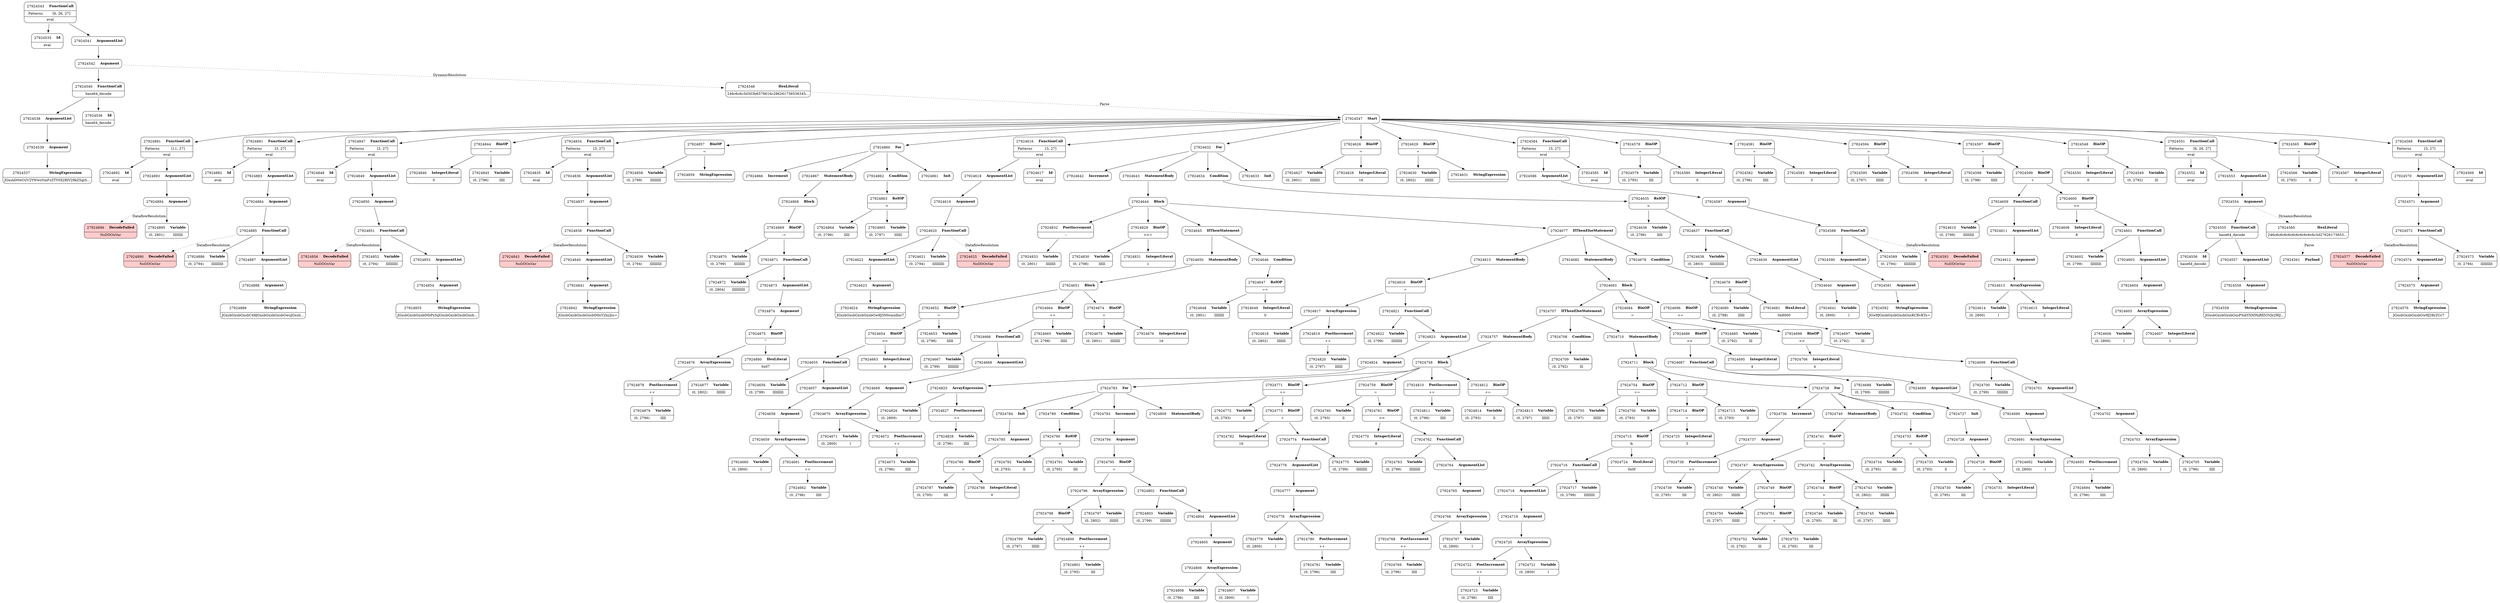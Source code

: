 digraph ast {
node [shape=none];
27924896 [label=<<TABLE border='1' cellspacing='0' cellpadding='10' style='rounded' bgcolor='#FFCCCC' ><TR><TD border='0'>27924896</TD><TD border='0'><B>DecodeFailed</B></TD></TR><HR/><TR><TD border='0' cellpadding='5' colspan='2'>NoDDOnVar</TD></TR></TABLE>>];
27924874 [label=<<TABLE border='1' cellspacing='0' cellpadding='10' style='rounded' ><TR><TD border='0'>27924874</TD><TD border='0'><B>Argument</B></TD></TR></TABLE>>];
27924874 -> 27924875 [weight=2];
27924875 [label=<<TABLE border='1' cellspacing='0' cellpadding='10' style='rounded' ><TR><TD border='0'>27924875</TD><TD border='0'><B>BinOP</B></TD></TR><HR/><TR><TD border='0' cellpadding='5' colspan='2'>^</TD></TR></TABLE>>];
27924875 -> 27924876 [weight=2];
27924875 -> 27924880 [weight=2];
27924872 [label=<<TABLE border='1' cellspacing='0' cellpadding='10' style='rounded' ><TR><TD border='0'>27924872</TD><TD border='0'><B>Variable</B></TD></TR><HR/><TR><TD border='0' cellpadding='5'>(0, 2804)</TD><TD border='0' cellpadding='5'>llllllllllll</TD></TR></TABLE>>];
27924873 [label=<<TABLE border='1' cellspacing='0' cellpadding='10' style='rounded' ><TR><TD border='0'>27924873</TD><TD border='0'><B>ArgumentList</B></TD></TR></TABLE>>];
27924873 -> 27924874 [weight=2];
27924878 [label=<<TABLE border='1' cellspacing='0' cellpadding='10' style='rounded' ><TR><TD border='0'>27924878</TD><TD border='0'><B>PostIncrement</B></TD></TR><HR/><TR><TD border='0' cellpadding='5' colspan='2'>++</TD></TR></TABLE>>];
27924878 -> 27924879 [weight=2];
27924879 [label=<<TABLE border='1' cellspacing='0' cellpadding='10' style='rounded' ><TR><TD border='0'>27924879</TD><TD border='0'><B>Variable</B></TD></TR><HR/><TR><TD border='0' cellpadding='5'>(0, 2796)</TD><TD border='0' cellpadding='5'>lllll</TD></TR></TABLE>>];
27924876 [label=<<TABLE border='1' cellspacing='0' cellpadding='10' style='rounded' ><TR><TD border='0'>27924876</TD><TD border='0'><B>ArrayExpression</B></TD></TR></TABLE>>];
27924876 -> 27924877 [weight=2];
27924876 -> 27924878 [weight=2];
27924877 [label=<<TABLE border='1' cellspacing='0' cellpadding='10' style='rounded' ><TR><TD border='0'>27924877</TD><TD border='0'><B>Variable</B></TD></TR><HR/><TR><TD border='0' cellpadding='5'>(0, 2802)</TD><TD border='0' cellpadding='5'>llllllll</TD></TR></TABLE>>];
27924866 [label=<<TABLE border='1' cellspacing='0' cellpadding='10' style='rounded' ><TR><TD border='0'>27924866</TD><TD border='0'><B>Increment</B></TD></TR></TABLE>>];
27924867 [label=<<TABLE border='1' cellspacing='0' cellpadding='10' style='rounded' ><TR><TD border='0'>27924867</TD><TD border='0'><B>StatementBody</B></TD></TR></TABLE>>];
27924867 -> 27924868 [weight=2];
27924864 [label=<<TABLE border='1' cellspacing='0' cellpadding='10' style='rounded' ><TR><TD border='0'>27924864</TD><TD border='0'><B>Variable</B></TD></TR><HR/><TR><TD border='0' cellpadding='5'>(0, 2796)</TD><TD border='0' cellpadding='5'>lllll</TD></TR></TABLE>>];
27924865 [label=<<TABLE border='1' cellspacing='0' cellpadding='10' style='rounded' ><TR><TD border='0'>27924865</TD><TD border='0'><B>Variable</B></TD></TR><HR/><TR><TD border='0' cellpadding='5'>(0, 2797)</TD><TD border='0' cellpadding='5'>lllllll</TD></TR></TABLE>>];
27924870 [label=<<TABLE border='1' cellspacing='0' cellpadding='10' style='rounded' ><TR><TD border='0'>27924870</TD><TD border='0'><B>Variable</B></TD></TR><HR/><TR><TD border='0' cellpadding='5'>(0, 2799)</TD><TD border='0' cellpadding='5'>llllllllll</TD></TR></TABLE>>];
27924871 [label=<<TABLE border='1' cellspacing='0' cellpadding='10' style='rounded' ><TR><TD border='0'>27924871</TD><TD border='0'><B>FunctionCall</B></TD></TR></TABLE>>];
27924871 -> 27924872 [weight=2];
27924871 -> 27924873 [weight=2];
27924868 [label=<<TABLE border='1' cellspacing='0' cellpadding='10' style='rounded' ><TR><TD border='0'>27924868</TD><TD border='0'><B>Block</B></TD></TR></TABLE>>];
27924868 -> 27924869 [weight=2];
27924869 [label=<<TABLE border='1' cellspacing='0' cellpadding='10' style='rounded' ><TR><TD border='0'>27924869</TD><TD border='0'><B>BinOP</B></TD></TR><HR/><TR><TD border='0' cellpadding='5' colspan='2'>.=</TD></TR></TABLE>>];
27924869 -> 27924870 [weight=2];
27924869 -> 27924871 [weight=2];
27924890 [label=<<TABLE border='1' cellspacing='0' cellpadding='10' style='rounded' bgcolor='#FFCCCC' ><TR><TD border='0'>27924890</TD><TD border='0'><B>DecodeFailed</B></TD></TR><HR/><TR><TD border='0' cellpadding='5' colspan='2'>NoDDOnVar</TD></TR></TABLE>>];
27924891 [label=<<TABLE border='1' cellspacing='0' cellpadding='10' style='rounded' ><TR><TD border='0'>27924891</TD><TD border='0'><B>FunctionCall</B></TD></TR><HR/><TR><TD border='0' cellpadding='5'>Patterns</TD><TD border='0' cellpadding='5'>[11, 27]</TD></TR><HR/><TR><TD border='0' cellpadding='5' colspan='2'>eval</TD></TR></TABLE>>];
27924891 -> 27924892 [weight=2];
27924891 -> 27924893 [weight=2];
27924888 [label=<<TABLE border='1' cellspacing='0' cellpadding='10' style='rounded' ><TR><TD border='0'>27924888</TD><TD border='0'><B>Argument</B></TD></TR></TABLE>>];
27924888 -> 27924889 [weight=2];
27924889 [label=<<TABLE border='1' cellspacing='0' cellpadding='10' style='rounded' ><TR><TD border='0'>27924889</TD><TD border='0'><B>StringExpression</B></TD></TR><HR/><TR><TD border='0' cellpadding='5' colspan='2'>JGxsbGxsbGxsbC49JGxsbGxsbGxsbGwuJGxsb...</TD></TR></TABLE>>];
27924894 [label=<<TABLE border='1' cellspacing='0' cellpadding='10' style='rounded' ><TR><TD border='0'>27924894</TD><TD border='0'><B>Argument</B></TD></TR></TABLE>>];
27924894 -> 27924895 [weight=2];
27924894 -> 27924896 [style=dotted,label=DataflowResolution];
27924895 [label=<<TABLE border='1' cellspacing='0' cellpadding='10' style='rounded' ><TR><TD border='0'>27924895</TD><TD border='0'><B>Variable</B></TD></TR><HR/><TR><TD border='0' cellpadding='5'>(0, 2801)</TD><TD border='0' cellpadding='5'>lllllllll</TD></TR></TABLE>>];
27924892 [label=<<TABLE border='1' cellspacing='0' cellpadding='10' style='rounded' ><TR><TD border='0'>27924892</TD><TD border='0'><B>Id</B></TD></TR><HR/><TR><TD border='0' cellpadding='5' colspan='2'>eval</TD></TR></TABLE>>];
27924893 [label=<<TABLE border='1' cellspacing='0' cellpadding='10' style='rounded' ><TR><TD border='0'>27924893</TD><TD border='0'><B>ArgumentList</B></TD></TR></TABLE>>];
27924893 -> 27924894 [weight=2];
27924882 [label=<<TABLE border='1' cellspacing='0' cellpadding='10' style='rounded' ><TR><TD border='0'>27924882</TD><TD border='0'><B>Id</B></TD></TR><HR/><TR><TD border='0' cellpadding='5' colspan='2'>eval</TD></TR></TABLE>>];
27924883 [label=<<TABLE border='1' cellspacing='0' cellpadding='10' style='rounded' ><TR><TD border='0'>27924883</TD><TD border='0'><B>ArgumentList</B></TD></TR></TABLE>>];
27924883 -> 27924884 [weight=2];
27924880 [label=<<TABLE border='1' cellspacing='0' cellpadding='10' style='rounded' ><TR><TD border='0'>27924880</TD><TD border='0'><B>HexLiteral</B></TD></TR><HR/><TR><TD border='0' cellpadding='5' colspan='2'>0x07</TD></TR></TABLE>>];
27924881 [label=<<TABLE border='1' cellspacing='0' cellpadding='10' style='rounded' ><TR><TD border='0'>27924881</TD><TD border='0'><B>FunctionCall</B></TD></TR><HR/><TR><TD border='0' cellpadding='5'>Patterns</TD><TD border='0' cellpadding='5'>[3, 27]</TD></TR><HR/><TR><TD border='0' cellpadding='5' colspan='2'>eval</TD></TR></TABLE>>];
27924881 -> 27924882 [weight=2];
27924881 -> 27924883 [weight=2];
27924886 [label=<<TABLE border='1' cellspacing='0' cellpadding='10' style='rounded' ><TR><TD border='0'>27924886</TD><TD border='0'><B>Variable</B></TD></TR><HR/><TR><TD border='0' cellpadding='5'>(0, 2794)</TD><TD border='0' cellpadding='5'>lllllllllll</TD></TR></TABLE>>];
27924887 [label=<<TABLE border='1' cellspacing='0' cellpadding='10' style='rounded' ><TR><TD border='0'>27924887</TD><TD border='0'><B>ArgumentList</B></TD></TR></TABLE>>];
27924887 -> 27924888 [weight=2];
27924884 [label=<<TABLE border='1' cellspacing='0' cellpadding='10' style='rounded' ><TR><TD border='0'>27924884</TD><TD border='0'><B>Argument</B></TD></TR></TABLE>>];
27924884 -> 27924885 [weight=2];
27924885 [label=<<TABLE border='1' cellspacing='0' cellpadding='10' style='rounded' ><TR><TD border='0'>27924885</TD><TD border='0'><B>FunctionCall</B></TD></TR></TABLE>>];
27924885 -> 27924886 [weight=2];
27924885 -> 27924887 [weight=2];
27924885 -> 27924890 [style=dotted,label=DataflowResolution];
27924778 [label=<<TABLE border='1' cellspacing='0' cellpadding='10' style='rounded' ><TR><TD border='0'>27924778</TD><TD border='0'><B>ArrayExpression</B></TD></TR></TABLE>>];
27924778 -> 27924779 [weight=2];
27924778 -> 27924780 [weight=2];
27924779 [label=<<TABLE border='1' cellspacing='0' cellpadding='10' style='rounded' ><TR><TD border='0'>27924779</TD><TD border='0'><B>Variable</B></TD></TR><HR/><TR><TD border='0' cellpadding='5'>(0, 2800)</TD><TD border='0' cellpadding='5'>l</TD></TR></TABLE>>];
27924776 [label=<<TABLE border='1' cellspacing='0' cellpadding='10' style='rounded' ><TR><TD border='0'>27924776</TD><TD border='0'><B>ArgumentList</B></TD></TR></TABLE>>];
27924776 -> 27924777 [weight=2];
27924777 [label=<<TABLE border='1' cellspacing='0' cellpadding='10' style='rounded' ><TR><TD border='0'>27924777</TD><TD border='0'><B>Argument</B></TD></TR></TABLE>>];
27924777 -> 27924778 [weight=2];
27924782 [label=<<TABLE border='1' cellspacing='0' cellpadding='10' style='rounded' ><TR><TD border='0'>27924782</TD><TD border='0'><B>IntegerLiteral</B></TD></TR><HR/><TR><TD border='0' cellpadding='5' colspan='2'>16</TD></TR></TABLE>>];
27924783 [label=<<TABLE border='1' cellspacing='0' cellpadding='10' style='rounded' ><TR><TD border='0'>27924783</TD><TD border='0'><B>For</B></TD></TR></TABLE>>];
27924783 -> 27924784 [weight=2];
27924783 -> 27924789 [weight=2];
27924783 -> 27924793 [weight=2];
27924783 -> 27924809 [weight=2];
27924780 [label=<<TABLE border='1' cellspacing='0' cellpadding='10' style='rounded' ><TR><TD border='0'>27924780</TD><TD border='0'><B>PostIncrement</B></TD></TR><HR/><TR><TD border='0' cellpadding='5' colspan='2'>++</TD></TR></TABLE>>];
27924780 -> 27924781 [weight=2];
27924781 [label=<<TABLE border='1' cellspacing='0' cellpadding='10' style='rounded' ><TR><TD border='0'>27924781</TD><TD border='0'><B>Variable</B></TD></TR><HR/><TR><TD border='0' cellpadding='5'>(0, 2796)</TD><TD border='0' cellpadding='5'>lllll</TD></TR></TABLE>>];
27924770 [label=<<TABLE border='1' cellspacing='0' cellpadding='10' style='rounded' ><TR><TD border='0'>27924770</TD><TD border='0'><B>IntegerLiteral</B></TD></TR><HR/><TR><TD border='0' cellpadding='5' colspan='2'>8</TD></TR></TABLE>>];
27924771 [label=<<TABLE border='1' cellspacing='0' cellpadding='10' style='rounded' ><TR><TD border='0'>27924771</TD><TD border='0'><B>BinOP</B></TD></TR><HR/><TR><TD border='0' cellpadding='5' colspan='2'>+=</TD></TR></TABLE>>];
27924771 -> 27924772 [weight=2];
27924771 -> 27924773 [weight=2];
27924768 [label=<<TABLE border='1' cellspacing='0' cellpadding='10' style='rounded' ><TR><TD border='0'>27924768</TD><TD border='0'><B>PostIncrement</B></TD></TR><HR/><TR><TD border='0' cellpadding='5' colspan='2'>++</TD></TR></TABLE>>];
27924768 -> 27924769 [weight=2];
27924769 [label=<<TABLE border='1' cellspacing='0' cellpadding='10' style='rounded' ><TR><TD border='0'>27924769</TD><TD border='0'><B>Variable</B></TD></TR><HR/><TR><TD border='0' cellpadding='5'>(0, 2796)</TD><TD border='0' cellpadding='5'>lllll</TD></TR></TABLE>>];
27924774 [label=<<TABLE border='1' cellspacing='0' cellpadding='10' style='rounded' ><TR><TD border='0'>27924774</TD><TD border='0'><B>FunctionCall</B></TD></TR></TABLE>>];
27924774 -> 27924775 [weight=2];
27924774 -> 27924776 [weight=2];
27924775 [label=<<TABLE border='1' cellspacing='0' cellpadding='10' style='rounded' ><TR><TD border='0'>27924775</TD><TD border='0'><B>Variable</B></TD></TR><HR/><TR><TD border='0' cellpadding='5'>(0, 2799)</TD><TD border='0' cellpadding='5'>llllllllll</TD></TR></TABLE>>];
27924772 [label=<<TABLE border='1' cellspacing='0' cellpadding='10' style='rounded' ><TR><TD border='0'>27924772</TD><TD border='0'><B>Variable</B></TD></TR><HR/><TR><TD border='0' cellpadding='5'>(0, 2793)</TD><TD border='0' cellpadding='5'>ll</TD></TR></TABLE>>];
27924773 [label=<<TABLE border='1' cellspacing='0' cellpadding='10' style='rounded' ><TR><TD border='0'>27924773</TD><TD border='0'><B>BinOP</B></TD></TR><HR/><TR><TD border='0' cellpadding='5' colspan='2'>+</TD></TR></TABLE>>];
27924773 -> 27924774 [weight=2];
27924773 -> 27924782 [weight=2];
27924794 [label=<<TABLE border='1' cellspacing='0' cellpadding='10' style='rounded' ><TR><TD border='0'>27924794</TD><TD border='0'><B>Argument</B></TD></TR></TABLE>>];
27924794 -> 27924795 [weight=2];
27924795 [label=<<TABLE border='1' cellspacing='0' cellpadding='10' style='rounded' ><TR><TD border='0'>27924795</TD><TD border='0'><B>BinOP</B></TD></TR><HR/><TR><TD border='0' cellpadding='5' colspan='2'>=</TD></TR></TABLE>>];
27924795 -> 27924796 [weight=2];
27924795 -> 27924802 [weight=2];
27924792 [label=<<TABLE border='1' cellspacing='0' cellpadding='10' style='rounded' ><TR><TD border='0'>27924792</TD><TD border='0'><B>Variable</B></TD></TR><HR/><TR><TD border='0' cellpadding='5'>(0, 2793)</TD><TD border='0' cellpadding='5'>ll</TD></TR></TABLE>>];
27924793 [label=<<TABLE border='1' cellspacing='0' cellpadding='10' style='rounded' ><TR><TD border='0'>27924793</TD><TD border='0'><B>Increment</B></TD></TR></TABLE>>];
27924793 -> 27924794 [weight=2];
27924798 [label=<<TABLE border='1' cellspacing='0' cellpadding='10' style='rounded' ><TR><TD border='0'>27924798</TD><TD border='0'><B>BinOP</B></TD></TR><HR/><TR><TD border='0' cellpadding='5' colspan='2'>+</TD></TR></TABLE>>];
27924798 -> 27924799 [weight=2];
27924798 -> 27924800 [weight=2];
27924799 [label=<<TABLE border='1' cellspacing='0' cellpadding='10' style='rounded' ><TR><TD border='0'>27924799</TD><TD border='0'><B>Variable</B></TD></TR><HR/><TR><TD border='0' cellpadding='5'>(0, 2797)</TD><TD border='0' cellpadding='5'>lllllll</TD></TR></TABLE>>];
27924796 [label=<<TABLE border='1' cellspacing='0' cellpadding='10' style='rounded' ><TR><TD border='0'>27924796</TD><TD border='0'><B>ArrayExpression</B></TD></TR></TABLE>>];
27924796 -> 27924797 [weight=2];
27924796 -> 27924798 [weight=2];
27924797 [label=<<TABLE border='1' cellspacing='0' cellpadding='10' style='rounded' ><TR><TD border='0'>27924797</TD><TD border='0'><B>Variable</B></TD></TR><HR/><TR><TD border='0' cellpadding='5'>(0, 2802)</TD><TD border='0' cellpadding='5'>llllllll</TD></TR></TABLE>>];
27924786 [label=<<TABLE border='1' cellspacing='0' cellpadding='10' style='rounded' ><TR><TD border='0'>27924786</TD><TD border='0'><B>BinOP</B></TD></TR><HR/><TR><TD border='0' cellpadding='5' colspan='2'>=</TD></TR></TABLE>>];
27924786 -> 27924787 [weight=2];
27924786 -> 27924788 [weight=2];
27924787 [label=<<TABLE border='1' cellspacing='0' cellpadding='10' style='rounded' ><TR><TD border='0'>27924787</TD><TD border='0'><B>Variable</B></TD></TR><HR/><TR><TD border='0' cellpadding='5'>(0, 2795)</TD><TD border='0' cellpadding='5'>llll</TD></TR></TABLE>>];
27924784 [label=<<TABLE border='1' cellspacing='0' cellpadding='10' style='rounded' ><TR><TD border='0'>27924784</TD><TD border='0'><B>Init</B></TD></TR></TABLE>>];
27924784 -> 27924785 [weight=2];
27924785 [label=<<TABLE border='1' cellspacing='0' cellpadding='10' style='rounded' ><TR><TD border='0'>27924785</TD><TD border='0'><B>Argument</B></TD></TR></TABLE>>];
27924785 -> 27924786 [weight=2];
27924790 [label=<<TABLE border='1' cellspacing='0' cellpadding='10' style='rounded' ><TR><TD border='0'>27924790</TD><TD border='0'><B>RelOP</B></TD></TR><HR/><TR><TD border='0' cellpadding='5' colspan='2'>&lt;</TD></TR></TABLE>>];
27924790 -> 27924791 [weight=2];
27924790 -> 27924792 [weight=2];
27924791 [label=<<TABLE border='1' cellspacing='0' cellpadding='10' style='rounded' ><TR><TD border='0'>27924791</TD><TD border='0'><B>Variable</B></TD></TR><HR/><TR><TD border='0' cellpadding='5'>(0, 2795)</TD><TD border='0' cellpadding='5'>llll</TD></TR></TABLE>>];
27924788 [label=<<TABLE border='1' cellspacing='0' cellpadding='10' style='rounded' ><TR><TD border='0'>27924788</TD><TD border='0'><B>IntegerLiteral</B></TD></TR><HR/><TR><TD border='0' cellpadding='5' colspan='2'>0</TD></TR></TABLE>>];
27924789 [label=<<TABLE border='1' cellspacing='0' cellpadding='10' style='rounded' ><TR><TD border='0'>27924789</TD><TD border='0'><B>Condition</B></TD></TR></TABLE>>];
27924789 -> 27924790 [weight=2];
27924746 [label=<<TABLE border='1' cellspacing='0' cellpadding='10' style='rounded' ><TR><TD border='0'>27924746</TD><TD border='0'><B>Variable</B></TD></TR><HR/><TR><TD border='0' cellpadding='5'>(0, 2795)</TD><TD border='0' cellpadding='5'>llll</TD></TR></TABLE>>];
27924747 [label=<<TABLE border='1' cellspacing='0' cellpadding='10' style='rounded' ><TR><TD border='0'>27924747</TD><TD border='0'><B>ArrayExpression</B></TD></TR></TABLE>>];
27924747 -> 27924748 [weight=2];
27924747 -> 27924749 [weight=2];
27924744 [label=<<TABLE border='1' cellspacing='0' cellpadding='10' style='rounded' ><TR><TD border='0'>27924744</TD><TD border='0'><B>BinOP</B></TD></TR><HR/><TR><TD border='0' cellpadding='5' colspan='2'>+</TD></TR></TABLE>>];
27924744 -> 27924745 [weight=2];
27924744 -> 27924746 [weight=2];
27924745 [label=<<TABLE border='1' cellspacing='0' cellpadding='10' style='rounded' ><TR><TD border='0'>27924745</TD><TD border='0'><B>Variable</B></TD></TR><HR/><TR><TD border='0' cellpadding='5'>(0, 2797)</TD><TD border='0' cellpadding='5'>lllllll</TD></TR></TABLE>>];
27924750 [label=<<TABLE border='1' cellspacing='0' cellpadding='10' style='rounded' ><TR><TD border='0'>27924750</TD><TD border='0'><B>Variable</B></TD></TR><HR/><TR><TD border='0' cellpadding='5'>(0, 2797)</TD><TD border='0' cellpadding='5'>lllllll</TD></TR></TABLE>>];
27924751 [label=<<TABLE border='1' cellspacing='0' cellpadding='10' style='rounded' ><TR><TD border='0'>27924751</TD><TD border='0'><B>BinOP</B></TD></TR><HR/><TR><TD border='0' cellpadding='5' colspan='2'>+</TD></TR></TABLE>>];
27924751 -> 27924752 [weight=2];
27924751 -> 27924753 [weight=2];
27924748 [label=<<TABLE border='1' cellspacing='0' cellpadding='10' style='rounded' ><TR><TD border='0'>27924748</TD><TD border='0'><B>Variable</B></TD></TR><HR/><TR><TD border='0' cellpadding='5'>(0, 2802)</TD><TD border='0' cellpadding='5'>llllllll</TD></TR></TABLE>>];
27924749 [label=<<TABLE border='1' cellspacing='0' cellpadding='10' style='rounded' ><TR><TD border='0'>27924749</TD><TD border='0'><B>BinOP</B></TD></TR><HR/><TR><TD border='0' cellpadding='5' colspan='2'>-</TD></TR></TABLE>>];
27924749 -> 27924750 [weight=2];
27924749 -> 27924751 [weight=2];
27924738 [label=<<TABLE border='1' cellspacing='0' cellpadding='10' style='rounded' ><TR><TD border='0'>27924738</TD><TD border='0'><B>PostIncrement</B></TD></TR><HR/><TR><TD border='0' cellpadding='5' colspan='2'>++</TD></TR></TABLE>>];
27924738 -> 27924739 [weight=2];
27924739 [label=<<TABLE border='1' cellspacing='0' cellpadding='10' style='rounded' ><TR><TD border='0'>27924739</TD><TD border='0'><B>Variable</B></TD></TR><HR/><TR><TD border='0' cellpadding='5'>(0, 2795)</TD><TD border='0' cellpadding='5'>llll</TD></TR></TABLE>>];
27924736 [label=<<TABLE border='1' cellspacing='0' cellpadding='10' style='rounded' ><TR><TD border='0'>27924736</TD><TD border='0'><B>Increment</B></TD></TR></TABLE>>];
27924736 -> 27924737 [weight=2];
27924737 [label=<<TABLE border='1' cellspacing='0' cellpadding='10' style='rounded' ><TR><TD border='0'>27924737</TD><TD border='0'><B>Argument</B></TD></TR></TABLE>>];
27924737 -> 27924738 [weight=2];
27924742 [label=<<TABLE border='1' cellspacing='0' cellpadding='10' style='rounded' ><TR><TD border='0'>27924742</TD><TD border='0'><B>ArrayExpression</B></TD></TR></TABLE>>];
27924742 -> 27924743 [weight=2];
27924742 -> 27924744 [weight=2];
27924743 [label=<<TABLE border='1' cellspacing='0' cellpadding='10' style='rounded' ><TR><TD border='0'>27924743</TD><TD border='0'><B>Variable</B></TD></TR><HR/><TR><TD border='0' cellpadding='5'>(0, 2802)</TD><TD border='0' cellpadding='5'>llllllll</TD></TR></TABLE>>];
27924740 [label=<<TABLE border='1' cellspacing='0' cellpadding='10' style='rounded' ><TR><TD border='0'>27924740</TD><TD border='0'><B>StatementBody</B></TD></TR></TABLE>>];
27924740 -> 27924741 [weight=2];
27924741 [label=<<TABLE border='1' cellspacing='0' cellpadding='10' style='rounded' ><TR><TD border='0'>27924741</TD><TD border='0'><B>BinOP</B></TD></TR><HR/><TR><TD border='0' cellpadding='5' colspan='2'>=</TD></TR></TABLE>>];
27924741 -> 27924742 [weight=2];
27924741 -> 27924747 [weight=2];
27924762 [label=<<TABLE border='1' cellspacing='0' cellpadding='10' style='rounded' ><TR><TD border='0'>27924762</TD><TD border='0'><B>FunctionCall</B></TD></TR></TABLE>>];
27924762 -> 27924763 [weight=2];
27924762 -> 27924764 [weight=2];
27924763 [label=<<TABLE border='1' cellspacing='0' cellpadding='10' style='rounded' ><TR><TD border='0'>27924763</TD><TD border='0'><B>Variable</B></TD></TR><HR/><TR><TD border='0' cellpadding='5'>(0, 2799)</TD><TD border='0' cellpadding='5'>llllllllll</TD></TR></TABLE>>];
27924760 [label=<<TABLE border='1' cellspacing='0' cellpadding='10' style='rounded' ><TR><TD border='0'>27924760</TD><TD border='0'><B>Variable</B></TD></TR><HR/><TR><TD border='0' cellpadding='5'>(0, 2793)</TD><TD border='0' cellpadding='5'>ll</TD></TR></TABLE>>];
27924761 [label=<<TABLE border='1' cellspacing='0' cellpadding='10' style='rounded' ><TR><TD border='0'>27924761</TD><TD border='0'><B>BinOP</B></TD></TR><HR/><TR><TD border='0' cellpadding='5' colspan='2'>&lt;&lt;</TD></TR></TABLE>>];
27924761 -> 27924762 [weight=2];
27924761 -> 27924770 [weight=2];
27924766 [label=<<TABLE border='1' cellspacing='0' cellpadding='10' style='rounded' ><TR><TD border='0'>27924766</TD><TD border='0'><B>ArrayExpression</B></TD></TR></TABLE>>];
27924766 -> 27924767 [weight=2];
27924766 -> 27924768 [weight=2];
27924767 [label=<<TABLE border='1' cellspacing='0' cellpadding='10' style='rounded' ><TR><TD border='0'>27924767</TD><TD border='0'><B>Variable</B></TD></TR><HR/><TR><TD border='0' cellpadding='5'>(0, 2800)</TD><TD border='0' cellpadding='5'>l</TD></TR></TABLE>>];
27924764 [label=<<TABLE border='1' cellspacing='0' cellpadding='10' style='rounded' ><TR><TD border='0'>27924764</TD><TD border='0'><B>ArgumentList</B></TD></TR></TABLE>>];
27924764 -> 27924765 [weight=2];
27924765 [label=<<TABLE border='1' cellspacing='0' cellpadding='10' style='rounded' ><TR><TD border='0'>27924765</TD><TD border='0'><B>Argument</B></TD></TR></TABLE>>];
27924765 -> 27924766 [weight=2];
27924754 [label=<<TABLE border='1' cellspacing='0' cellpadding='10' style='rounded' ><TR><TD border='0'>27924754</TD><TD border='0'><B>BinOP</B></TD></TR><HR/><TR><TD border='0' cellpadding='5' colspan='2'>+=</TD></TR></TABLE>>];
27924754 -> 27924755 [weight=2];
27924754 -> 27924756 [weight=2];
27924755 [label=<<TABLE border='1' cellspacing='0' cellpadding='10' style='rounded' ><TR><TD border='0'>27924755</TD><TD border='0'><B>Variable</B></TD></TR><HR/><TR><TD border='0' cellpadding='5'>(0, 2797)</TD><TD border='0' cellpadding='5'>lllllll</TD></TR></TABLE>>];
27924752 [label=<<TABLE border='1' cellspacing='0' cellpadding='10' style='rounded' ><TR><TD border='0'>27924752</TD><TD border='0'><B>Variable</B></TD></TR><HR/><TR><TD border='0' cellpadding='5'>(0, 2792)</TD><TD border='0' cellpadding='5'>lll</TD></TR></TABLE>>];
27924753 [label=<<TABLE border='1' cellspacing='0' cellpadding='10' style='rounded' ><TR><TD border='0'>27924753</TD><TD border='0'><B>Variable</B></TD></TR><HR/><TR><TD border='0' cellpadding='5'>(0, 2795)</TD><TD border='0' cellpadding='5'>llll</TD></TR></TABLE>>];
27924758 [label=<<TABLE border='1' cellspacing='0' cellpadding='10' style='rounded' ><TR><TD border='0'>27924758</TD><TD border='0'><B>Block</B></TD></TR></TABLE>>];
27924758 -> 27924759 [weight=2];
27924758 -> 27924771 [weight=2];
27924758 -> 27924783 [weight=2];
27924758 -> 27924810 [weight=2];
27924758 -> 27924812 [weight=2];
27924759 [label=<<TABLE border='1' cellspacing='0' cellpadding='10' style='rounded' ><TR><TD border='0'>27924759</TD><TD border='0'><B>BinOP</B></TD></TR><HR/><TR><TD border='0' cellpadding='5' colspan='2'>=</TD></TR></TABLE>>];
27924759 -> 27924760 [weight=2];
27924759 -> 27924761 [weight=2];
27924756 [label=<<TABLE border='1' cellspacing='0' cellpadding='10' style='rounded' ><TR><TD border='0'>27924756</TD><TD border='0'><B>Variable</B></TD></TR><HR/><TR><TD border='0' cellpadding='5'>(0, 2793)</TD><TD border='0' cellpadding='5'>ll</TD></TR></TABLE>>];
27924757 [label=<<TABLE border='1' cellspacing='0' cellpadding='10' style='rounded' ><TR><TD border='0'>27924757</TD><TD border='0'><B>StatementBody</B></TD></TR></TABLE>>];
27924757 -> 27924758 [weight=2];
27924842 [label=<<TABLE border='1' cellspacing='0' cellpadding='10' style='rounded' ><TR><TD border='0'>27924842</TD><TD border='0'><B>StringExpression</B></TD></TR><HR/><TR><TD border='0' cellpadding='5' colspan='2'>JGxsbGxsbGxsbGxsbD0nY2hyJzs=</TD></TR></TABLE>>];
27924843 [label=<<TABLE border='1' cellspacing='0' cellpadding='10' style='rounded' bgcolor='#FFCCCC' ><TR><TD border='0'>27924843</TD><TD border='0'><B>DecodeFailed</B></TD></TR><HR/><TR><TD border='0' cellpadding='5' colspan='2'>NoDDOnVar</TD></TR></TABLE>>];
27924840 [label=<<TABLE border='1' cellspacing='0' cellpadding='10' style='rounded' ><TR><TD border='0'>27924840</TD><TD border='0'><B>ArgumentList</B></TD></TR></TABLE>>];
27924840 -> 27924841 [weight=2];
27924841 [label=<<TABLE border='1' cellspacing='0' cellpadding='10' style='rounded' ><TR><TD border='0'>27924841</TD><TD border='0'><B>Argument</B></TD></TR></TABLE>>];
27924841 -> 27924842 [weight=2];
27924846 [label=<<TABLE border='1' cellspacing='0' cellpadding='10' style='rounded' ><TR><TD border='0'>27924846</TD><TD border='0'><B>IntegerLiteral</B></TD></TR><HR/><TR><TD border='0' cellpadding='5' colspan='2'>0</TD></TR></TABLE>>];
27924847 [label=<<TABLE border='1' cellspacing='0' cellpadding='10' style='rounded' ><TR><TD border='0'>27924847</TD><TD border='0'><B>FunctionCall</B></TD></TR><HR/><TR><TD border='0' cellpadding='5'>Patterns</TD><TD border='0' cellpadding='5'>[3, 27]</TD></TR><HR/><TR><TD border='0' cellpadding='5' colspan='2'>eval</TD></TR></TABLE>>];
27924847 -> 27924848 [weight=2];
27924847 -> 27924849 [weight=2];
27924844 [label=<<TABLE border='1' cellspacing='0' cellpadding='10' style='rounded' ><TR><TD border='0'>27924844</TD><TD border='0'><B>BinOP</B></TD></TR><HR/><TR><TD border='0' cellpadding='5' colspan='2'>=</TD></TR></TABLE>>];
27924844 -> 27924845 [weight=2];
27924844 -> 27924846 [weight=2];
27924845 [label=<<TABLE border='1' cellspacing='0' cellpadding='10' style='rounded' ><TR><TD border='0'>27924845</TD><TD border='0'><B>Variable</B></TD></TR><HR/><TR><TD border='0' cellpadding='5'>(0, 2796)</TD><TD border='0' cellpadding='5'>lllll</TD></TR></TABLE>>];
27924834 [label=<<TABLE border='1' cellspacing='0' cellpadding='10' style='rounded' ><TR><TD border='0'>27924834</TD><TD border='0'><B>FunctionCall</B></TD></TR><HR/><TR><TD border='0' cellpadding='5'>Patterns</TD><TD border='0' cellpadding='5'>[3, 27]</TD></TR><HR/><TR><TD border='0' cellpadding='5' colspan='2'>eval</TD></TR></TABLE>>];
27924834 -> 27924835 [weight=2];
27924834 -> 27924836 [weight=2];
27924835 [label=<<TABLE border='1' cellspacing='0' cellpadding='10' style='rounded' ><TR><TD border='0'>27924835</TD><TD border='0'><B>Id</B></TD></TR><HR/><TR><TD border='0' cellpadding='5' colspan='2'>eval</TD></TR></TABLE>>];
27924832 [label=<<TABLE border='1' cellspacing='0' cellpadding='10' style='rounded' ><TR><TD border='0'>27924832</TD><TD border='0'><B>PostIncrement</B></TD></TR><HR/><TR><TD border='0' cellpadding='5' colspan='2'>--</TD></TR></TABLE>>];
27924832 -> 27924833 [weight=2];
27924833 [label=<<TABLE border='1' cellspacing='0' cellpadding='10' style='rounded' ><TR><TD border='0'>27924833</TD><TD border='0'><B>Variable</B></TD></TR><HR/><TR><TD border='0' cellpadding='5'>(0, 2801)</TD><TD border='0' cellpadding='5'>lllllllll</TD></TR></TABLE>>];
27924838 [label=<<TABLE border='1' cellspacing='0' cellpadding='10' style='rounded' ><TR><TD border='0'>27924838</TD><TD border='0'><B>FunctionCall</B></TD></TR></TABLE>>];
27924838 -> 27924839 [weight=2];
27924838 -> 27924840 [weight=2];
27924838 -> 27924843 [style=dotted,label=DataflowResolution];
27924839 [label=<<TABLE border='1' cellspacing='0' cellpadding='10' style='rounded' ><TR><TD border='0'>27924839</TD><TD border='0'><B>Variable</B></TD></TR><HR/><TR><TD border='0' cellpadding='5'>(0, 2794)</TD><TD border='0' cellpadding='5'>lllllllllll</TD></TR></TABLE>>];
27924836 [label=<<TABLE border='1' cellspacing='0' cellpadding='10' style='rounded' ><TR><TD border='0'>27924836</TD><TD border='0'><B>ArgumentList</B></TD></TR></TABLE>>];
27924836 -> 27924837 [weight=2];
27924837 [label=<<TABLE border='1' cellspacing='0' cellpadding='10' style='rounded' ><TR><TD border='0'>27924837</TD><TD border='0'><B>Argument</B></TD></TR></TABLE>>];
27924837 -> 27924838 [weight=2];
27924858 [label=<<TABLE border='1' cellspacing='0' cellpadding='10' style='rounded' ><TR><TD border='0'>27924858</TD><TD border='0'><B>Variable</B></TD></TR><HR/><TR><TD border='0' cellpadding='5'>(0, 2799)</TD><TD border='0' cellpadding='5'>llllllllll</TD></TR></TABLE>>];
27924859 [label=<<TABLE border='1' cellspacing='0' cellpadding='10' style='rounded' ><TR><TD border='0'>27924859</TD><TD border='0'><B>StringExpression</B></TD></TR><HR/><TR><TD border='0' cellpadding='5' colspan='2'></TD></TR></TABLE>>];
27924856 [label=<<TABLE border='1' cellspacing='0' cellpadding='10' style='rounded' bgcolor='#FFCCCC' ><TR><TD border='0'>27924856</TD><TD border='0'><B>DecodeFailed</B></TD></TR><HR/><TR><TD border='0' cellpadding='5' colspan='2'>NoDDOnVar</TD></TR></TABLE>>];
27924857 [label=<<TABLE border='1' cellspacing='0' cellpadding='10' style='rounded' ><TR><TD border='0'>27924857</TD><TD border='0'><B>BinOP</B></TD></TR><HR/><TR><TD border='0' cellpadding='5' colspan='2'>=</TD></TR></TABLE>>];
27924857 -> 27924858 [weight=2];
27924857 -> 27924859 [weight=2];
27924862 [label=<<TABLE border='1' cellspacing='0' cellpadding='10' style='rounded' ><TR><TD border='0'>27924862</TD><TD border='0'><B>Condition</B></TD></TR></TABLE>>];
27924862 -> 27924863 [weight=2];
27924863 [label=<<TABLE border='1' cellspacing='0' cellpadding='10' style='rounded' ><TR><TD border='0'>27924863</TD><TD border='0'><B>RelOP</B></TD></TR><HR/><TR><TD border='0' cellpadding='5' colspan='2'>&lt;</TD></TR></TABLE>>];
27924863 -> 27924864 [weight=2];
27924863 -> 27924865 [weight=2];
27924860 [label=<<TABLE border='1' cellspacing='0' cellpadding='10' style='rounded' ><TR><TD border='0'>27924860</TD><TD border='0'><B>For</B></TD></TR></TABLE>>];
27924860 -> 27924861 [weight=2];
27924860 -> 27924862 [weight=2];
27924860 -> 27924866 [weight=2];
27924860 -> 27924867 [weight=2];
27924861 [label=<<TABLE border='1' cellspacing='0' cellpadding='10' style='rounded' ><TR><TD border='0'>27924861</TD><TD border='0'><B>Init</B></TD></TR></TABLE>>];
27924850 [label=<<TABLE border='1' cellspacing='0' cellpadding='10' style='rounded' ><TR><TD border='0'>27924850</TD><TD border='0'><B>Argument</B></TD></TR></TABLE>>];
27924850 -> 27924851 [weight=2];
27924851 [label=<<TABLE border='1' cellspacing='0' cellpadding='10' style='rounded' ><TR><TD border='0'>27924851</TD><TD border='0'><B>FunctionCall</B></TD></TR></TABLE>>];
27924851 -> 27924852 [weight=2];
27924851 -> 27924853 [weight=2];
27924851 -> 27924856 [style=dotted,label=DataflowResolution];
27924848 [label=<<TABLE border='1' cellspacing='0' cellpadding='10' style='rounded' ><TR><TD border='0'>27924848</TD><TD border='0'><B>Id</B></TD></TR><HR/><TR><TD border='0' cellpadding='5' colspan='2'>eval</TD></TR></TABLE>>];
27924849 [label=<<TABLE border='1' cellspacing='0' cellpadding='10' style='rounded' ><TR><TD border='0'>27924849</TD><TD border='0'><B>ArgumentList</B></TD></TR></TABLE>>];
27924849 -> 27924850 [weight=2];
27924854 [label=<<TABLE border='1' cellspacing='0' cellpadding='10' style='rounded' ><TR><TD border='0'>27924854</TD><TD border='0'><B>Argument</B></TD></TR></TABLE>>];
27924854 -> 27924855 [weight=2];
27924855 [label=<<TABLE border='1' cellspacing='0' cellpadding='10' style='rounded' ><TR><TD border='0'>27924855</TD><TD border='0'><B>StringExpression</B></TD></TR><HR/><TR><TD border='0' cellpadding='5' colspan='2'>JGxsbGxsbGxsbD0iPyIuJGxsbGxsbGxsbGxsb...</TD></TR></TABLE>>];
27924852 [label=<<TABLE border='1' cellspacing='0' cellpadding='10' style='rounded' ><TR><TD border='0'>27924852</TD><TD border='0'><B>Variable</B></TD></TR><HR/><TR><TD border='0' cellpadding='5'>(0, 2794)</TD><TD border='0' cellpadding='5'>lllllllllll</TD></TR></TABLE>>];
27924853 [label=<<TABLE border='1' cellspacing='0' cellpadding='10' style='rounded' ><TR><TD border='0'>27924853</TD><TD border='0'><B>ArgumentList</B></TD></TR></TABLE>>];
27924853 -> 27924854 [weight=2];
27924810 [label=<<TABLE border='1' cellspacing='0' cellpadding='10' style='rounded' ><TR><TD border='0'>27924810</TD><TD border='0'><B>PostIncrement</B></TD></TR><HR/><TR><TD border='0' cellpadding='5' colspan='2'>++</TD></TR></TABLE>>];
27924810 -> 27924811 [weight=2];
27924811 [label=<<TABLE border='1' cellspacing='0' cellpadding='10' style='rounded' ><TR><TD border='0'>27924811</TD><TD border='0'><B>Variable</B></TD></TR><HR/><TR><TD border='0' cellpadding='5'>(0, 2796)</TD><TD border='0' cellpadding='5'>lllll</TD></TR></TABLE>>];
27924808 [label=<<TABLE border='1' cellspacing='0' cellpadding='10' style='rounded' ><TR><TD border='0'>27924808</TD><TD border='0'><B>Variable</B></TD></TR><HR/><TR><TD border='0' cellpadding='5'>(0, 2796)</TD><TD border='0' cellpadding='5'>lllll</TD></TR></TABLE>>];
27924809 [label=<<TABLE border='1' cellspacing='0' cellpadding='10' style='rounded' ><TR><TD border='0'>27924809</TD><TD border='0'><B>StatementBody</B></TD></TR></TABLE>>];
27924814 [label=<<TABLE border='1' cellspacing='0' cellpadding='10' style='rounded' ><TR><TD border='0'>27924814</TD><TD border='0'><B>Variable</B></TD></TR><HR/><TR><TD border='0' cellpadding='5'>(0, 2793)</TD><TD border='0' cellpadding='5'>ll</TD></TR></TABLE>>];
27924815 [label=<<TABLE border='1' cellspacing='0' cellpadding='10' style='rounded' ><TR><TD border='0'>27924815</TD><TD border='0'><B>StatementBody</B></TD></TR></TABLE>>];
27924815 -> 27924816 [weight=2];
27924812 [label=<<TABLE border='1' cellspacing='0' cellpadding='10' style='rounded' ><TR><TD border='0'>27924812</TD><TD border='0'><B>BinOP</B></TD></TR><HR/><TR><TD border='0' cellpadding='5' colspan='2'>+=</TD></TR></TABLE>>];
27924812 -> 27924813 [weight=2];
27924812 -> 27924814 [weight=2];
27924813 [label=<<TABLE border='1' cellspacing='0' cellpadding='10' style='rounded' ><TR><TD border='0'>27924813</TD><TD border='0'><B>Variable</B></TD></TR><HR/><TR><TD border='0' cellpadding='5'>(0, 2797)</TD><TD border='0' cellpadding='5'>lllllll</TD></TR></TABLE>>];
27924802 [label=<<TABLE border='1' cellspacing='0' cellpadding='10' style='rounded' ><TR><TD border='0'>27924802</TD><TD border='0'><B>FunctionCall</B></TD></TR></TABLE>>];
27924802 -> 27924803 [weight=2];
27924802 -> 27924804 [weight=2];
27924803 [label=<<TABLE border='1' cellspacing='0' cellpadding='10' style='rounded' ><TR><TD border='0'>27924803</TD><TD border='0'><B>Variable</B></TD></TR><HR/><TR><TD border='0' cellpadding='5'>(0, 2799)</TD><TD border='0' cellpadding='5'>llllllllll</TD></TR></TABLE>>];
27924800 [label=<<TABLE border='1' cellspacing='0' cellpadding='10' style='rounded' ><TR><TD border='0'>27924800</TD><TD border='0'><B>PostIncrement</B></TD></TR><HR/><TR><TD border='0' cellpadding='5' colspan='2'>++</TD></TR></TABLE>>];
27924800 -> 27924801 [weight=2];
27924801 [label=<<TABLE border='1' cellspacing='0' cellpadding='10' style='rounded' ><TR><TD border='0'>27924801</TD><TD border='0'><B>Variable</B></TD></TR><HR/><TR><TD border='0' cellpadding='5'>(0, 2795)</TD><TD border='0' cellpadding='5'>llll</TD></TR></TABLE>>];
27924806 [label=<<TABLE border='1' cellspacing='0' cellpadding='10' style='rounded' ><TR><TD border='0'>27924806</TD><TD border='0'><B>ArrayExpression</B></TD></TR></TABLE>>];
27924806 -> 27924807 [weight=2];
27924806 -> 27924808 [weight=2];
27924807 [label=<<TABLE border='1' cellspacing='0' cellpadding='10' style='rounded' ><TR><TD border='0'>27924807</TD><TD border='0'><B>Variable</B></TD></TR><HR/><TR><TD border='0' cellpadding='5'>(0, 2800)</TD><TD border='0' cellpadding='5'>l</TD></TR></TABLE>>];
27924804 [label=<<TABLE border='1' cellspacing='0' cellpadding='10' style='rounded' ><TR><TD border='0'>27924804</TD><TD border='0'><B>ArgumentList</B></TD></TR></TABLE>>];
27924804 -> 27924805 [weight=2];
27924805 [label=<<TABLE border='1' cellspacing='0' cellpadding='10' style='rounded' ><TR><TD border='0'>27924805</TD><TD border='0'><B>Argument</B></TD></TR></TABLE>>];
27924805 -> 27924806 [weight=2];
27924826 [label=<<TABLE border='1' cellspacing='0' cellpadding='10' style='rounded' ><TR><TD border='0'>27924826</TD><TD border='0'><B>Variable</B></TD></TR><HR/><TR><TD border='0' cellpadding='5'>(0, 2800)</TD><TD border='0' cellpadding='5'>l</TD></TR></TABLE>>];
27924827 [label=<<TABLE border='1' cellspacing='0' cellpadding='10' style='rounded' ><TR><TD border='0'>27924827</TD><TD border='0'><B>PostIncrement</B></TD></TR><HR/><TR><TD border='0' cellpadding='5' colspan='2'>++</TD></TR></TABLE>>];
27924827 -> 27924828 [weight=2];
27924824 [label=<<TABLE border='1' cellspacing='0' cellpadding='10' style='rounded' ><TR><TD border='0'>27924824</TD><TD border='0'><B>Argument</B></TD></TR></TABLE>>];
27924824 -> 27924825 [weight=2];
27924825 [label=<<TABLE border='1' cellspacing='0' cellpadding='10' style='rounded' ><TR><TD border='0'>27924825</TD><TD border='0'><B>ArrayExpression</B></TD></TR></TABLE>>];
27924825 -> 27924826 [weight=2];
27924825 -> 27924827 [weight=2];
27924830 [label=<<TABLE border='1' cellspacing='0' cellpadding='10' style='rounded' ><TR><TD border='0'>27924830</TD><TD border='0'><B>Variable</B></TD></TR><HR/><TR><TD border='0' cellpadding='5'>(0, 2798)</TD><TD border='0' cellpadding='5'>llllll</TD></TR></TABLE>>];
27924831 [label=<<TABLE border='1' cellspacing='0' cellpadding='10' style='rounded' ><TR><TD border='0'>27924831</TD><TD border='0'><B>IntegerLiteral</B></TD></TR><HR/><TR><TD border='0' cellpadding='5' colspan='2'>1</TD></TR></TABLE>>];
27924828 [label=<<TABLE border='1' cellspacing='0' cellpadding='10' style='rounded' ><TR><TD border='0'>27924828</TD><TD border='0'><B>Variable</B></TD></TR><HR/><TR><TD border='0' cellpadding='5'>(0, 2796)</TD><TD border='0' cellpadding='5'>lllll</TD></TR></TABLE>>];
27924829 [label=<<TABLE border='1' cellspacing='0' cellpadding='10' style='rounded' ><TR><TD border='0'>27924829</TD><TD border='0'><B>BinOP</B></TD></TR><HR/><TR><TD border='0' cellpadding='5' colspan='2'>&lt;&lt;=</TD></TR></TABLE>>];
27924829 -> 27924830 [weight=2];
27924829 -> 27924831 [weight=2];
27924818 [label=<<TABLE border='1' cellspacing='0' cellpadding='10' style='rounded' ><TR><TD border='0'>27924818</TD><TD border='0'><B>Variable</B></TD></TR><HR/><TR><TD border='0' cellpadding='5'>(0, 2802)</TD><TD border='0' cellpadding='5'>llllllll</TD></TR></TABLE>>];
27924819 [label=<<TABLE border='1' cellspacing='0' cellpadding='10' style='rounded' ><TR><TD border='0'>27924819</TD><TD border='0'><B>PostIncrement</B></TD></TR><HR/><TR><TD border='0' cellpadding='5' colspan='2'>++</TD></TR></TABLE>>];
27924819 -> 27924820 [weight=2];
27924816 [label=<<TABLE border='1' cellspacing='0' cellpadding='10' style='rounded' ><TR><TD border='0'>27924816</TD><TD border='0'><B>BinOP</B></TD></TR><HR/><TR><TD border='0' cellpadding='5' colspan='2'>=</TD></TR></TABLE>>];
27924816 -> 27924817 [weight=2];
27924816 -> 27924821 [weight=2];
27924817 [label=<<TABLE border='1' cellspacing='0' cellpadding='10' style='rounded' ><TR><TD border='0'>27924817</TD><TD border='0'><B>ArrayExpression</B></TD></TR></TABLE>>];
27924817 -> 27924818 [weight=2];
27924817 -> 27924819 [weight=2];
27924822 [label=<<TABLE border='1' cellspacing='0' cellpadding='10' style='rounded' ><TR><TD border='0'>27924822</TD><TD border='0'><B>Variable</B></TD></TR><HR/><TR><TD border='0' cellpadding='5'>(0, 2799)</TD><TD border='0' cellpadding='5'>llllllllll</TD></TR></TABLE>>];
27924823 [label=<<TABLE border='1' cellspacing='0' cellpadding='10' style='rounded' ><TR><TD border='0'>27924823</TD><TD border='0'><B>ArgumentList</B></TD></TR></TABLE>>];
27924823 -> 27924824 [weight=2];
27924820 [label=<<TABLE border='1' cellspacing='0' cellpadding='10' style='rounded' ><TR><TD border='0'>27924820</TD><TD border='0'><B>Variable</B></TD></TR><HR/><TR><TD border='0' cellpadding='5'>(0, 2797)</TD><TD border='0' cellpadding='5'>lllllll</TD></TR></TABLE>>];
27924821 [label=<<TABLE border='1' cellspacing='0' cellpadding='10' style='rounded' ><TR><TD border='0'>27924821</TD><TD border='0'><B>FunctionCall</B></TD></TR></TABLE>>];
27924821 -> 27924822 [weight=2];
27924821 -> 27924823 [weight=2];
27924650 [label=<<TABLE border='1' cellspacing='0' cellpadding='10' style='rounded' ><TR><TD border='0'>27924650</TD><TD border='0'><B>StatementBody</B></TD></TR></TABLE>>];
27924650 -> 27924651 [weight=2];
27924651 [label=<<TABLE border='1' cellspacing='0' cellpadding='10' style='rounded' ><TR><TD border='0'>27924651</TD><TD border='0'><B>Block</B></TD></TR></TABLE>>];
27924651 -> 27924652 [weight=2];
27924651 -> 27924664 [weight=2];
27924651 -> 27924674 [weight=2];
27924648 [label=<<TABLE border='1' cellspacing='0' cellpadding='10' style='rounded' ><TR><TD border='0'>27924648</TD><TD border='0'><B>Variable</B></TD></TR><HR/><TR><TD border='0' cellpadding='5'>(0, 2801)</TD><TD border='0' cellpadding='5'>lllllllll</TD></TR></TABLE>>];
27924649 [label=<<TABLE border='1' cellspacing='0' cellpadding='10' style='rounded' ><TR><TD border='0'>27924649</TD><TD border='0'><B>IntegerLiteral</B></TD></TR><HR/><TR><TD border='0' cellpadding='5' colspan='2'>0</TD></TR></TABLE>>];
27924654 [label=<<TABLE border='1' cellspacing='0' cellpadding='10' style='rounded' ><TR><TD border='0'>27924654</TD><TD border='0'><B>BinOP</B></TD></TR><HR/><TR><TD border='0' cellpadding='5' colspan='2'>&lt;&lt;</TD></TR></TABLE>>];
27924654 -> 27924655 [weight=2];
27924654 -> 27924663 [weight=2];
27924655 [label=<<TABLE border='1' cellspacing='0' cellpadding='10' style='rounded' ><TR><TD border='0'>27924655</TD><TD border='0'><B>FunctionCall</B></TD></TR></TABLE>>];
27924655 -> 27924656 [weight=2];
27924655 -> 27924657 [weight=2];
27924652 [label=<<TABLE border='1' cellspacing='0' cellpadding='10' style='rounded' ><TR><TD border='0'>27924652</TD><TD border='0'><B>BinOP</B></TD></TR><HR/><TR><TD border='0' cellpadding='5' colspan='2'>=</TD></TR></TABLE>>];
27924652 -> 27924653 [weight=2];
27924652 -> 27924654 [weight=2];
27924653 [label=<<TABLE border='1' cellspacing='0' cellpadding='10' style='rounded' ><TR><TD border='0'>27924653</TD><TD border='0'><B>Variable</B></TD></TR><HR/><TR><TD border='0' cellpadding='5'>(0, 2798)</TD><TD border='0' cellpadding='5'>llllll</TD></TR></TABLE>>];
27924642 [label=<<TABLE border='1' cellspacing='0' cellpadding='10' style='rounded' ><TR><TD border='0'>27924642</TD><TD border='0'><B>Increment</B></TD></TR></TABLE>>];
27924643 [label=<<TABLE border='1' cellspacing='0' cellpadding='10' style='rounded' ><TR><TD border='0'>27924643</TD><TD border='0'><B>StatementBody</B></TD></TR></TABLE>>];
27924643 -> 27924644 [weight=2];
27924640 [label=<<TABLE border='1' cellspacing='0' cellpadding='10' style='rounded' ><TR><TD border='0'>27924640</TD><TD border='0'><B>Argument</B></TD></TR></TABLE>>];
27924640 -> 27924641 [weight=2];
27924641 [label=<<TABLE border='1' cellspacing='0' cellpadding='10' style='rounded' ><TR><TD border='0'>27924641</TD><TD border='0'><B>Variable</B></TD></TR><HR/><TR><TD border='0' cellpadding='5'>(0, 2800)</TD><TD border='0' cellpadding='5'>l</TD></TR></TABLE>>];
27924646 [label=<<TABLE border='1' cellspacing='0' cellpadding='10' style='rounded' ><TR><TD border='0'>27924646</TD><TD border='0'><B>Condition</B></TD></TR></TABLE>>];
27924646 -> 27924647 [weight=2];
27924647 [label=<<TABLE border='1' cellspacing='0' cellpadding='10' style='rounded' ><TR><TD border='0'>27924647</TD><TD border='0'><B>RelOP</B></TD></TR><HR/><TR><TD border='0' cellpadding='5' colspan='2'>==</TD></TR></TABLE>>];
27924647 -> 27924648 [weight=2];
27924647 -> 27924649 [weight=2];
27924644 [label=<<TABLE border='1' cellspacing='0' cellpadding='10' style='rounded' ><TR><TD border='0'>27924644</TD><TD border='0'><B>Block</B></TD></TR></TABLE>>];
27924644 -> 27924645 [weight=2];
27924644 -> 27924677 [weight=2];
27924644 -> 27924829 [weight=2];
27924644 -> 27924832 [weight=2];
27924645 [label=<<TABLE border='1' cellspacing='0' cellpadding='10' style='rounded' ><TR><TD border='0'>27924645</TD><TD border='0'><B>IfThenStatement</B></TD></TR></TABLE>>];
27924645 -> 27924646 [weight=2];
27924645 -> 27924650 [weight=2];
27924666 [label=<<TABLE border='1' cellspacing='0' cellpadding='10' style='rounded' ><TR><TD border='0'>27924666</TD><TD border='0'><B>FunctionCall</B></TD></TR></TABLE>>];
27924666 -> 27924667 [weight=2];
27924666 -> 27924668 [weight=2];
27924667 [label=<<TABLE border='1' cellspacing='0' cellpadding='10' style='rounded' ><TR><TD border='0'>27924667</TD><TD border='0'><B>Variable</B></TD></TR><HR/><TR><TD border='0' cellpadding='5'>(0, 2799)</TD><TD border='0' cellpadding='5'>llllllllll</TD></TR></TABLE>>];
27924664 [label=<<TABLE border='1' cellspacing='0' cellpadding='10' style='rounded' ><TR><TD border='0'>27924664</TD><TD border='0'><B>BinOP</B></TD></TR><HR/><TR><TD border='0' cellpadding='5' colspan='2'>+=</TD></TR></TABLE>>];
27924664 -> 27924665 [weight=2];
27924664 -> 27924666 [weight=2];
27924665 [label=<<TABLE border='1' cellspacing='0' cellpadding='10' style='rounded' ><TR><TD border='0'>27924665</TD><TD border='0'><B>Variable</B></TD></TR><HR/><TR><TD border='0' cellpadding='5'>(0, 2798)</TD><TD border='0' cellpadding='5'>llllll</TD></TR></TABLE>>];
27924670 [label=<<TABLE border='1' cellspacing='0' cellpadding='10' style='rounded' ><TR><TD border='0'>27924670</TD><TD border='0'><B>ArrayExpression</B></TD></TR></TABLE>>];
27924670 -> 27924671 [weight=2];
27924670 -> 27924672 [weight=2];
27924671 [label=<<TABLE border='1' cellspacing='0' cellpadding='10' style='rounded' ><TR><TD border='0'>27924671</TD><TD border='0'><B>Variable</B></TD></TR><HR/><TR><TD border='0' cellpadding='5'>(0, 2800)</TD><TD border='0' cellpadding='5'>l</TD></TR></TABLE>>];
27924668 [label=<<TABLE border='1' cellspacing='0' cellpadding='10' style='rounded' ><TR><TD border='0'>27924668</TD><TD border='0'><B>ArgumentList</B></TD></TR></TABLE>>];
27924668 -> 27924669 [weight=2];
27924669 [label=<<TABLE border='1' cellspacing='0' cellpadding='10' style='rounded' ><TR><TD border='0'>27924669</TD><TD border='0'><B>Argument</B></TD></TR></TABLE>>];
27924669 -> 27924670 [weight=2];
27924658 [label=<<TABLE border='1' cellspacing='0' cellpadding='10' style='rounded' ><TR><TD border='0'>27924658</TD><TD border='0'><B>Argument</B></TD></TR></TABLE>>];
27924658 -> 27924659 [weight=2];
27924659 [label=<<TABLE border='1' cellspacing='0' cellpadding='10' style='rounded' ><TR><TD border='0'>27924659</TD><TD border='0'><B>ArrayExpression</B></TD></TR></TABLE>>];
27924659 -> 27924660 [weight=2];
27924659 -> 27924661 [weight=2];
27924656 [label=<<TABLE border='1' cellspacing='0' cellpadding='10' style='rounded' ><TR><TD border='0'>27924656</TD><TD border='0'><B>Variable</B></TD></TR><HR/><TR><TD border='0' cellpadding='5'>(0, 2799)</TD><TD border='0' cellpadding='5'>llllllllll</TD></TR></TABLE>>];
27924657 [label=<<TABLE border='1' cellspacing='0' cellpadding='10' style='rounded' ><TR><TD border='0'>27924657</TD><TD border='0'><B>ArgumentList</B></TD></TR></TABLE>>];
27924657 -> 27924658 [weight=2];
27924662 [label=<<TABLE border='1' cellspacing='0' cellpadding='10' style='rounded' ><TR><TD border='0'>27924662</TD><TD border='0'><B>Variable</B></TD></TR><HR/><TR><TD border='0' cellpadding='5'>(0, 2796)</TD><TD border='0' cellpadding='5'>lllll</TD></TR></TABLE>>];
27924663 [label=<<TABLE border='1' cellspacing='0' cellpadding='10' style='rounded' ><TR><TD border='0'>27924663</TD><TD border='0'><B>IntegerLiteral</B></TD></TR><HR/><TR><TD border='0' cellpadding='5' colspan='2'>8</TD></TR></TABLE>>];
27924660 [label=<<TABLE border='1' cellspacing='0' cellpadding='10' style='rounded' ><TR><TD border='0'>27924660</TD><TD border='0'><B>Variable</B></TD></TR><HR/><TR><TD border='0' cellpadding='5'>(0, 2800)</TD><TD border='0' cellpadding='5'>l</TD></TR></TABLE>>];
27924661 [label=<<TABLE border='1' cellspacing='0' cellpadding='10' style='rounded' ><TR><TD border='0'>27924661</TD><TD border='0'><B>PostIncrement</B></TD></TR><HR/><TR><TD border='0' cellpadding='5' colspan='2'>++</TD></TR></TABLE>>];
27924661 -> 27924662 [weight=2];
27924618 [label=<<TABLE border='1' cellspacing='0' cellpadding='10' style='rounded' ><TR><TD border='0'>27924618</TD><TD border='0'><B>ArgumentList</B></TD></TR></TABLE>>];
27924618 -> 27924619 [weight=2];
27924619 [label=<<TABLE border='1' cellspacing='0' cellpadding='10' style='rounded' ><TR><TD border='0'>27924619</TD><TD border='0'><B>Argument</B></TD></TR></TABLE>>];
27924619 -> 27924620 [weight=2];
27924616 [label=<<TABLE border='1' cellspacing='0' cellpadding='10' style='rounded' ><TR><TD border='0'>27924616</TD><TD border='0'><B>FunctionCall</B></TD></TR><HR/><TR><TD border='0' cellpadding='5'>Patterns</TD><TD border='0' cellpadding='5'>[3, 27]</TD></TR><HR/><TR><TD border='0' cellpadding='5' colspan='2'>eval</TD></TR></TABLE>>];
27924616 -> 27924617 [weight=2];
27924616 -> 27924618 [weight=2];
27924617 [label=<<TABLE border='1' cellspacing='0' cellpadding='10' style='rounded' ><TR><TD border='0'>27924617</TD><TD border='0'><B>Id</B></TD></TR><HR/><TR><TD border='0' cellpadding='5' colspan='2'>eval</TD></TR></TABLE>>];
27924622 [label=<<TABLE border='1' cellspacing='0' cellpadding='10' style='rounded' ><TR><TD border='0'>27924622</TD><TD border='0'><B>ArgumentList</B></TD></TR></TABLE>>];
27924622 -> 27924623 [weight=2];
27924623 [label=<<TABLE border='1' cellspacing='0' cellpadding='10' style='rounded' ><TR><TD border='0'>27924623</TD><TD border='0'><B>Argument</B></TD></TR></TABLE>>];
27924623 -> 27924624 [weight=2];
27924620 [label=<<TABLE border='1' cellspacing='0' cellpadding='10' style='rounded' ><TR><TD border='0'>27924620</TD><TD border='0'><B>FunctionCall</B></TD></TR></TABLE>>];
27924620 -> 27924621 [weight=2];
27924620 -> 27924622 [weight=2];
27924620 -> 27924625 [style=dotted,label=DataflowResolution];
27924621 [label=<<TABLE border='1' cellspacing='0' cellpadding='10' style='rounded' ><TR><TD border='0'>27924621</TD><TD border='0'><B>Variable</B></TD></TR><HR/><TR><TD border='0' cellpadding='5'>(0, 2794)</TD><TD border='0' cellpadding='5'>lllllllllll</TD></TR></TABLE>>];
27924610 [label=<<TABLE border='1' cellspacing='0' cellpadding='10' style='rounded' ><TR><TD border='0'>27924610</TD><TD border='0'><B>Variable</B></TD></TR><HR/><TR><TD border='0' cellpadding='5'>(0, 2799)</TD><TD border='0' cellpadding='5'>llllllllll</TD></TR></TABLE>>];
27924611 [label=<<TABLE border='1' cellspacing='0' cellpadding='10' style='rounded' ><TR><TD border='0'>27924611</TD><TD border='0'><B>ArgumentList</B></TD></TR></TABLE>>];
27924611 -> 27924612 [weight=2];
27924608 [label=<<TABLE border='1' cellspacing='0' cellpadding='10' style='rounded' ><TR><TD border='0'>27924608</TD><TD border='0'><B>IntegerLiteral</B></TD></TR><HR/><TR><TD border='0' cellpadding='5' colspan='2'>8</TD></TR></TABLE>>];
27924609 [label=<<TABLE border='1' cellspacing='0' cellpadding='10' style='rounded' ><TR><TD border='0'>27924609</TD><TD border='0'><B>FunctionCall</B></TD></TR></TABLE>>];
27924609 -> 27924610 [weight=2];
27924609 -> 27924611 [weight=2];
27924614 [label=<<TABLE border='1' cellspacing='0' cellpadding='10' style='rounded' ><TR><TD border='0'>27924614</TD><TD border='0'><B>Variable</B></TD></TR><HR/><TR><TD border='0' cellpadding='5'>(0, 2800)</TD><TD border='0' cellpadding='5'>l</TD></TR></TABLE>>];
27924615 [label=<<TABLE border='1' cellspacing='0' cellpadding='10' style='rounded' ><TR><TD border='0'>27924615</TD><TD border='0'><B>IntegerLiteral</B></TD></TR><HR/><TR><TD border='0' cellpadding='5' colspan='2'>2</TD></TR></TABLE>>];
27924612 [label=<<TABLE border='1' cellspacing='0' cellpadding='10' style='rounded' ><TR><TD border='0'>27924612</TD><TD border='0'><B>Argument</B></TD></TR></TABLE>>];
27924612 -> 27924613 [weight=2];
27924613 [label=<<TABLE border='1' cellspacing='0' cellpadding='10' style='rounded' ><TR><TD border='0'>27924613</TD><TD border='0'><B>ArrayExpression</B></TD></TR></TABLE>>];
27924613 -> 27924614 [weight=2];
27924613 -> 27924615 [weight=2];
27924634 [label=<<TABLE border='1' cellspacing='0' cellpadding='10' style='rounded' ><TR><TD border='0'>27924634</TD><TD border='0'><B>Condition</B></TD></TR></TABLE>>];
27924634 -> 27924635 [weight=2];
27924635 [label=<<TABLE border='1' cellspacing='0' cellpadding='10' style='rounded' ><TR><TD border='0'>27924635</TD><TD border='0'><B>RelOP</B></TD></TR><HR/><TR><TD border='0' cellpadding='5' colspan='2'>&lt;</TD></TR></TABLE>>];
27924635 -> 27924636 [weight=2];
27924635 -> 27924637 [weight=2];
27924632 [label=<<TABLE border='1' cellspacing='0' cellpadding='10' style='rounded' ><TR><TD border='0'>27924632</TD><TD border='0'><B>For</B></TD></TR></TABLE>>];
27924632 -> 27924633 [weight=2];
27924632 -> 27924634 [weight=2];
27924632 -> 27924642 [weight=2];
27924632 -> 27924643 [weight=2];
27924633 [label=<<TABLE border='1' cellspacing='0' cellpadding='10' style='rounded' ><TR><TD border='0'>27924633</TD><TD border='0'><B>Init</B></TD></TR></TABLE>>];
27924638 [label=<<TABLE border='1' cellspacing='0' cellpadding='10' style='rounded' ><TR><TD border='0'>27924638</TD><TD border='0'><B>Variable</B></TD></TR><HR/><TR><TD border='0' cellpadding='5'>(0, 2803)</TD><TD border='0' cellpadding='5'>lllllllllllll</TD></TR></TABLE>>];
27924639 [label=<<TABLE border='1' cellspacing='0' cellpadding='10' style='rounded' ><TR><TD border='0'>27924639</TD><TD border='0'><B>ArgumentList</B></TD></TR></TABLE>>];
27924639 -> 27924640 [weight=2];
27924636 [label=<<TABLE border='1' cellspacing='0' cellpadding='10' style='rounded' ><TR><TD border='0'>27924636</TD><TD border='0'><B>Variable</B></TD></TR><HR/><TR><TD border='0' cellpadding='5'>(0, 2796)</TD><TD border='0' cellpadding='5'>lllll</TD></TR></TABLE>>];
27924637 [label=<<TABLE border='1' cellspacing='0' cellpadding='10' style='rounded' ><TR><TD border='0'>27924637</TD><TD border='0'><B>FunctionCall</B></TD></TR></TABLE>>];
27924637 -> 27924638 [weight=2];
27924637 -> 27924639 [weight=2];
27924626 [label=<<TABLE border='1' cellspacing='0' cellpadding='10' style='rounded' ><TR><TD border='0'>27924626</TD><TD border='0'><B>BinOP</B></TD></TR><HR/><TR><TD border='0' cellpadding='5' colspan='2'>=</TD></TR></TABLE>>];
27924626 -> 27924627 [weight=2];
27924626 -> 27924628 [weight=2];
27924627 [label=<<TABLE border='1' cellspacing='0' cellpadding='10' style='rounded' ><TR><TD border='0'>27924627</TD><TD border='0'><B>Variable</B></TD></TR><HR/><TR><TD border='0' cellpadding='5'>(0, 2801)</TD><TD border='0' cellpadding='5'>lllllllll</TD></TR></TABLE>>];
27924624 [label=<<TABLE border='1' cellspacing='0' cellpadding='10' style='rounded' ><TR><TD border='0'>27924624</TD><TD border='0'><B>StringExpression</B></TD></TR><HR/><TR><TD border='0' cellpadding='5' colspan='2'>JGxsbGxsbGxsbGxsbGw9J3N0cmxlbic7</TD></TR></TABLE>>];
27924625 [label=<<TABLE border='1' cellspacing='0' cellpadding='10' style='rounded' bgcolor='#FFCCCC' ><TR><TD border='0'>27924625</TD><TD border='0'><B>DecodeFailed</B></TD></TR><HR/><TR><TD border='0' cellpadding='5' colspan='2'>NoDDOnVar</TD></TR></TABLE>>];
27924630 [label=<<TABLE border='1' cellspacing='0' cellpadding='10' style='rounded' ><TR><TD border='0'>27924630</TD><TD border='0'><B>Variable</B></TD></TR><HR/><TR><TD border='0' cellpadding='5'>(0, 2802)</TD><TD border='0' cellpadding='5'>llllllll</TD></TR></TABLE>>];
27924631 [label=<<TABLE border='1' cellspacing='0' cellpadding='10' style='rounded' ><TR><TD border='0'>27924631</TD><TD border='0'><B>StringExpression</B></TD></TR><HR/><TR><TD border='0' cellpadding='5' colspan='2'></TD></TR></TABLE>>];
27924628 [label=<<TABLE border='1' cellspacing='0' cellpadding='10' style='rounded' ><TR><TD border='0'>27924628</TD><TD border='0'><B>IntegerLiteral</B></TD></TR><HR/><TR><TD border='0' cellpadding='5' colspan='2'>16</TD></TR></TABLE>>];
27924629 [label=<<TABLE border='1' cellspacing='0' cellpadding='10' style='rounded' ><TR><TD border='0'>27924629</TD><TD border='0'><B>BinOP</B></TD></TR><HR/><TR><TD border='0' cellpadding='5' colspan='2'>=</TD></TR></TABLE>>];
27924629 -> 27924630 [weight=2];
27924629 -> 27924631 [weight=2];
27924714 [label=<<TABLE border='1' cellspacing='0' cellpadding='10' style='rounded' ><TR><TD border='0'>27924714</TD><TD border='0'><B>BinOP</B></TD></TR><HR/><TR><TD border='0' cellpadding='5' colspan='2'>+</TD></TR></TABLE>>];
27924714 -> 27924715 [weight=2];
27924714 -> 27924725 [weight=2];
27924715 [label=<<TABLE border='1' cellspacing='0' cellpadding='10' style='rounded' ><TR><TD border='0'>27924715</TD><TD border='0'><B>BinOP</B></TD></TR><HR/><TR><TD border='0' cellpadding='5' colspan='2'>&amp;</TD></TR></TABLE>>];
27924715 -> 27924716 [weight=2];
27924715 -> 27924724 [weight=2];
27924712 [label=<<TABLE border='1' cellspacing='0' cellpadding='10' style='rounded' ><TR><TD border='0'>27924712</TD><TD border='0'><B>BinOP</B></TD></TR><HR/><TR><TD border='0' cellpadding='5' colspan='2'>=</TD></TR></TABLE>>];
27924712 -> 27924713 [weight=2];
27924712 -> 27924714 [weight=2];
27924713 [label=<<TABLE border='1' cellspacing='0' cellpadding='10' style='rounded' ><TR><TD border='0'>27924713</TD><TD border='0'><B>Variable</B></TD></TR><HR/><TR><TD border='0' cellpadding='5'>(0, 2793)</TD><TD border='0' cellpadding='5'>ll</TD></TR></TABLE>>];
27924718 [label=<<TABLE border='1' cellspacing='0' cellpadding='10' style='rounded' ><TR><TD border='0'>27924718</TD><TD border='0'><B>ArgumentList</B></TD></TR></TABLE>>];
27924718 -> 27924719 [weight=2];
27924719 [label=<<TABLE border='1' cellspacing='0' cellpadding='10' style='rounded' ><TR><TD border='0'>27924719</TD><TD border='0'><B>Argument</B></TD></TR></TABLE>>];
27924719 -> 27924720 [weight=2];
27924716 [label=<<TABLE border='1' cellspacing='0' cellpadding='10' style='rounded' ><TR><TD border='0'>27924716</TD><TD border='0'><B>FunctionCall</B></TD></TR></TABLE>>];
27924716 -> 27924717 [weight=2];
27924716 -> 27924718 [weight=2];
27924717 [label=<<TABLE border='1' cellspacing='0' cellpadding='10' style='rounded' ><TR><TD border='0'>27924717</TD><TD border='0'><B>Variable</B></TD></TR><HR/><TR><TD border='0' cellpadding='5'>(0, 2799)</TD><TD border='0' cellpadding='5'>llllllllll</TD></TR></TABLE>>];
27924706 [label=<<TABLE border='1' cellspacing='0' cellpadding='10' style='rounded' ><TR><TD border='0'>27924706</TD><TD border='0'><B>IntegerLiteral</B></TD></TR><HR/><TR><TD border='0' cellpadding='5' colspan='2'>4</TD></TR></TABLE>>];
27924707 [label=<<TABLE border='1' cellspacing='0' cellpadding='10' style='rounded' ><TR><TD border='0'>27924707</TD><TD border='0'><B>IfThenElseStatement</B></TD></TR></TABLE>>];
27924707 -> 27924708 [weight=2];
27924707 -> 27924710 [weight=2];
27924707 -> 27924757 [weight=2];
27924704 [label=<<TABLE border='1' cellspacing='0' cellpadding='10' style='rounded' ><TR><TD border='0'>27924704</TD><TD border='0'><B>Variable</B></TD></TR><HR/><TR><TD border='0' cellpadding='5'>(0, 2800)</TD><TD border='0' cellpadding='5'>l</TD></TR></TABLE>>];
27924705 [label=<<TABLE border='1' cellspacing='0' cellpadding='10' style='rounded' ><TR><TD border='0'>27924705</TD><TD border='0'><B>Variable</B></TD></TR><HR/><TR><TD border='0' cellpadding='5'>(0, 2796)</TD><TD border='0' cellpadding='5'>lllll</TD></TR></TABLE>>];
27924710 [label=<<TABLE border='1' cellspacing='0' cellpadding='10' style='rounded' ><TR><TD border='0'>27924710</TD><TD border='0'><B>StatementBody</B></TD></TR></TABLE>>];
27924710 -> 27924711 [weight=2];
27924711 [label=<<TABLE border='1' cellspacing='0' cellpadding='10' style='rounded' ><TR><TD border='0'>27924711</TD><TD border='0'><B>Block</B></TD></TR></TABLE>>];
27924711 -> 27924712 [weight=2];
27924711 -> 27924726 [weight=2];
27924711 -> 27924754 [weight=2];
27924708 [label=<<TABLE border='1' cellspacing='0' cellpadding='10' style='rounded' ><TR><TD border='0'>27924708</TD><TD border='0'><B>Condition</B></TD></TR></TABLE>>];
27924708 -> 27924709 [weight=2];
27924709 [label=<<TABLE border='1' cellspacing='0' cellpadding='10' style='rounded' ><TR><TD border='0'>27924709</TD><TD border='0'><B>Variable</B></TD></TR><HR/><TR><TD border='0' cellpadding='5'>(0, 2792)</TD><TD border='0' cellpadding='5'>lll</TD></TR></TABLE>>];
27924730 [label=<<TABLE border='1' cellspacing='0' cellpadding='10' style='rounded' ><TR><TD border='0'>27924730</TD><TD border='0'><B>Variable</B></TD></TR><HR/><TR><TD border='0' cellpadding='5'>(0, 2795)</TD><TD border='0' cellpadding='5'>llll</TD></TR></TABLE>>];
27924731 [label=<<TABLE border='1' cellspacing='0' cellpadding='10' style='rounded' ><TR><TD border='0'>27924731</TD><TD border='0'><B>IntegerLiteral</B></TD></TR><HR/><TR><TD border='0' cellpadding='5' colspan='2'>0</TD></TR></TABLE>>];
27924728 [label=<<TABLE border='1' cellspacing='0' cellpadding='10' style='rounded' ><TR><TD border='0'>27924728</TD><TD border='0'><B>Argument</B></TD></TR></TABLE>>];
27924728 -> 27924729 [weight=2];
27924729 [label=<<TABLE border='1' cellspacing='0' cellpadding='10' style='rounded' ><TR><TD border='0'>27924729</TD><TD border='0'><B>BinOP</B></TD></TR><HR/><TR><TD border='0' cellpadding='5' colspan='2'>=</TD></TR></TABLE>>];
27924729 -> 27924730 [weight=2];
27924729 -> 27924731 [weight=2];
27924734 [label=<<TABLE border='1' cellspacing='0' cellpadding='10' style='rounded' ><TR><TD border='0'>27924734</TD><TD border='0'><B>Variable</B></TD></TR><HR/><TR><TD border='0' cellpadding='5'>(0, 2795)</TD><TD border='0' cellpadding='5'>llll</TD></TR></TABLE>>];
27924735 [label=<<TABLE border='1' cellspacing='0' cellpadding='10' style='rounded' ><TR><TD border='0'>27924735</TD><TD border='0'><B>Variable</B></TD></TR><HR/><TR><TD border='0' cellpadding='5'>(0, 2793)</TD><TD border='0' cellpadding='5'>ll</TD></TR></TABLE>>];
27924732 [label=<<TABLE border='1' cellspacing='0' cellpadding='10' style='rounded' ><TR><TD border='0'>27924732</TD><TD border='0'><B>Condition</B></TD></TR></TABLE>>];
27924732 -> 27924733 [weight=2];
27924733 [label=<<TABLE border='1' cellspacing='0' cellpadding='10' style='rounded' ><TR><TD border='0'>27924733</TD><TD border='0'><B>RelOP</B></TD></TR><HR/><TR><TD border='0' cellpadding='5' colspan='2'>&lt;</TD></TR></TABLE>>];
27924733 -> 27924734 [weight=2];
27924733 -> 27924735 [weight=2];
27924722 [label=<<TABLE border='1' cellspacing='0' cellpadding='10' style='rounded' ><TR><TD border='0'>27924722</TD><TD border='0'><B>PostIncrement</B></TD></TR><HR/><TR><TD border='0' cellpadding='5' colspan='2'>++</TD></TR></TABLE>>];
27924722 -> 27924723 [weight=2];
27924723 [label=<<TABLE border='1' cellspacing='0' cellpadding='10' style='rounded' ><TR><TD border='0'>27924723</TD><TD border='0'><B>Variable</B></TD></TR><HR/><TR><TD border='0' cellpadding='5'>(0, 2796)</TD><TD border='0' cellpadding='5'>lllll</TD></TR></TABLE>>];
27924720 [label=<<TABLE border='1' cellspacing='0' cellpadding='10' style='rounded' ><TR><TD border='0'>27924720</TD><TD border='0'><B>ArrayExpression</B></TD></TR></TABLE>>];
27924720 -> 27924721 [weight=2];
27924720 -> 27924722 [weight=2];
27924721 [label=<<TABLE border='1' cellspacing='0' cellpadding='10' style='rounded' ><TR><TD border='0'>27924721</TD><TD border='0'><B>Variable</B></TD></TR><HR/><TR><TD border='0' cellpadding='5'>(0, 2800)</TD><TD border='0' cellpadding='5'>l</TD></TR></TABLE>>];
27924726 [label=<<TABLE border='1' cellspacing='0' cellpadding='10' style='rounded' ><TR><TD border='0'>27924726</TD><TD border='0'><B>For</B></TD></TR></TABLE>>];
27924726 -> 27924727 [weight=2];
27924726 -> 27924732 [weight=2];
27924726 -> 27924736 [weight=2];
27924726 -> 27924740 [weight=2];
27924727 [label=<<TABLE border='1' cellspacing='0' cellpadding='10' style='rounded' ><TR><TD border='0'>27924727</TD><TD border='0'><B>Init</B></TD></TR></TABLE>>];
27924727 -> 27924728 [weight=2];
27924724 [label=<<TABLE border='1' cellspacing='0' cellpadding='10' style='rounded' ><TR><TD border='0'>27924724</TD><TD border='0'><B>HexLiteral</B></TD></TR><HR/><TR><TD border='0' cellpadding='5' colspan='2'>0x0f</TD></TR></TABLE>>];
27924725 [label=<<TABLE border='1' cellspacing='0' cellpadding='10' style='rounded' ><TR><TD border='0'>27924725</TD><TD border='0'><B>IntegerLiteral</B></TD></TR><HR/><TR><TD border='0' cellpadding='5' colspan='2'>3</TD></TR></TABLE>>];
27924682 [label=<<TABLE border='1' cellspacing='0' cellpadding='10' style='rounded' ><TR><TD border='0'>27924682</TD><TD border='0'><B>StatementBody</B></TD></TR></TABLE>>];
27924682 -> 27924683 [weight=2];
27924683 [label=<<TABLE border='1' cellspacing='0' cellpadding='10' style='rounded' ><TR><TD border='0'>27924683</TD><TD border='0'><B>Block</B></TD></TR></TABLE>>];
27924683 -> 27924684 [weight=2];
27924683 -> 27924696 [weight=2];
27924683 -> 27924707 [weight=2];
27924680 [label=<<TABLE border='1' cellspacing='0' cellpadding='10' style='rounded' ><TR><TD border='0'>27924680</TD><TD border='0'><B>Variable</B></TD></TR><HR/><TR><TD border='0' cellpadding='5'>(0, 2798)</TD><TD border='0' cellpadding='5'>llllll</TD></TR></TABLE>>];
27924681 [label=<<TABLE border='1' cellspacing='0' cellpadding='10' style='rounded' ><TR><TD border='0'>27924681</TD><TD border='0'><B>HexLiteral</B></TD></TR><HR/><TR><TD border='0' cellpadding='5' colspan='2'>0x8000</TD></TR></TABLE>>];
27924686 [label=<<TABLE border='1' cellspacing='0' cellpadding='10' style='rounded' ><TR><TD border='0'>27924686</TD><TD border='0'><B>BinOP</B></TD></TR><HR/><TR><TD border='0' cellpadding='5' colspan='2'>&lt;&lt;</TD></TR></TABLE>>];
27924686 -> 27924687 [weight=2];
27924686 -> 27924695 [weight=2];
27924687 [label=<<TABLE border='1' cellspacing='0' cellpadding='10' style='rounded' ><TR><TD border='0'>27924687</TD><TD border='0'><B>FunctionCall</B></TD></TR></TABLE>>];
27924687 -> 27924688 [weight=2];
27924687 -> 27924689 [weight=2];
27924684 [label=<<TABLE border='1' cellspacing='0' cellpadding='10' style='rounded' ><TR><TD border='0'>27924684</TD><TD border='0'><B>BinOP</B></TD></TR><HR/><TR><TD border='0' cellpadding='5' colspan='2'>=</TD></TR></TABLE>>];
27924684 -> 27924685 [weight=2];
27924684 -> 27924686 [weight=2];
27924685 [label=<<TABLE border='1' cellspacing='0' cellpadding='10' style='rounded' ><TR><TD border='0'>27924685</TD><TD border='0'><B>Variable</B></TD></TR><HR/><TR><TD border='0' cellpadding='5'>(0, 2792)</TD><TD border='0' cellpadding='5'>lll</TD></TR></TABLE>>];
27924674 [label=<<TABLE border='1' cellspacing='0' cellpadding='10' style='rounded' ><TR><TD border='0'>27924674</TD><TD border='0'><B>BinOP</B></TD></TR><HR/><TR><TD border='0' cellpadding='5' colspan='2'>=</TD></TR></TABLE>>];
27924674 -> 27924675 [weight=2];
27924674 -> 27924676 [weight=2];
27924675 [label=<<TABLE border='1' cellspacing='0' cellpadding='10' style='rounded' ><TR><TD border='0'>27924675</TD><TD border='0'><B>Variable</B></TD></TR><HR/><TR><TD border='0' cellpadding='5'>(0, 2801)</TD><TD border='0' cellpadding='5'>lllllllll</TD></TR></TABLE>>];
27924672 [label=<<TABLE border='1' cellspacing='0' cellpadding='10' style='rounded' ><TR><TD border='0'>27924672</TD><TD border='0'><B>PostIncrement</B></TD></TR><HR/><TR><TD border='0' cellpadding='5' colspan='2'>++</TD></TR></TABLE>>];
27924672 -> 27924673 [weight=2];
27924673 [label=<<TABLE border='1' cellspacing='0' cellpadding='10' style='rounded' ><TR><TD border='0'>27924673</TD><TD border='0'><B>Variable</B></TD></TR><HR/><TR><TD border='0' cellpadding='5'>(0, 2796)</TD><TD border='0' cellpadding='5'>lllll</TD></TR></TABLE>>];
27924678 [label=<<TABLE border='1' cellspacing='0' cellpadding='10' style='rounded' ><TR><TD border='0'>27924678</TD><TD border='0'><B>Condition</B></TD></TR></TABLE>>];
27924678 -> 27924679 [weight=2];
27924679 [label=<<TABLE border='1' cellspacing='0' cellpadding='10' style='rounded' ><TR><TD border='0'>27924679</TD><TD border='0'><B>BinOP</B></TD></TR><HR/><TR><TD border='0' cellpadding='5' colspan='2'>&amp;</TD></TR></TABLE>>];
27924679 -> 27924680 [weight=2];
27924679 -> 27924681 [weight=2];
27924676 [label=<<TABLE border='1' cellspacing='0' cellpadding='10' style='rounded' ><TR><TD border='0'>27924676</TD><TD border='0'><B>IntegerLiteral</B></TD></TR><HR/><TR><TD border='0' cellpadding='5' colspan='2'>16</TD></TR></TABLE>>];
27924677 [label=<<TABLE border='1' cellspacing='0' cellpadding='10' style='rounded' ><TR><TD border='0'>27924677</TD><TD border='0'><B>IfThenElseStatement</B></TD></TR></TABLE>>];
27924677 -> 27924678 [weight=2];
27924677 -> 27924682 [weight=2];
27924677 -> 27924815 [weight=2];
27924698 [label=<<TABLE border='1' cellspacing='0' cellpadding='10' style='rounded' ><TR><TD border='0'>27924698</TD><TD border='0'><B>BinOP</B></TD></TR><HR/><TR><TD border='0' cellpadding='5' colspan='2'>&gt;&gt;</TD></TR></TABLE>>];
27924698 -> 27924699 [weight=2];
27924698 -> 27924706 [weight=2];
27924699 [label=<<TABLE border='1' cellspacing='0' cellpadding='10' style='rounded' ><TR><TD border='0'>27924699</TD><TD border='0'><B>FunctionCall</B></TD></TR></TABLE>>];
27924699 -> 27924700 [weight=2];
27924699 -> 27924701 [weight=2];
27924696 [label=<<TABLE border='1' cellspacing='0' cellpadding='10' style='rounded' ><TR><TD border='0'>27924696</TD><TD border='0'><B>BinOP</B></TD></TR><HR/><TR><TD border='0' cellpadding='5' colspan='2'>+=</TD></TR></TABLE>>];
27924696 -> 27924697 [weight=2];
27924696 -> 27924698 [weight=2];
27924697 [label=<<TABLE border='1' cellspacing='0' cellpadding='10' style='rounded' ><TR><TD border='0'>27924697</TD><TD border='0'><B>Variable</B></TD></TR><HR/><TR><TD border='0' cellpadding='5'>(0, 2792)</TD><TD border='0' cellpadding='5'>lll</TD></TR></TABLE>>];
27924702 [label=<<TABLE border='1' cellspacing='0' cellpadding='10' style='rounded' ><TR><TD border='0'>27924702</TD><TD border='0'><B>Argument</B></TD></TR></TABLE>>];
27924702 -> 27924703 [weight=2];
27924703 [label=<<TABLE border='1' cellspacing='0' cellpadding='10' style='rounded' ><TR><TD border='0'>27924703</TD><TD border='0'><B>ArrayExpression</B></TD></TR></TABLE>>];
27924703 -> 27924704 [weight=2];
27924703 -> 27924705 [weight=2];
27924700 [label=<<TABLE border='1' cellspacing='0' cellpadding='10' style='rounded' ><TR><TD border='0'>27924700</TD><TD border='0'><B>Variable</B></TD></TR><HR/><TR><TD border='0' cellpadding='5'>(0, 2799)</TD><TD border='0' cellpadding='5'>llllllllll</TD></TR></TABLE>>];
27924701 [label=<<TABLE border='1' cellspacing='0' cellpadding='10' style='rounded' ><TR><TD border='0'>27924701</TD><TD border='0'><B>ArgumentList</B></TD></TR></TABLE>>];
27924701 -> 27924702 [weight=2];
27924690 [label=<<TABLE border='1' cellspacing='0' cellpadding='10' style='rounded' ><TR><TD border='0'>27924690</TD><TD border='0'><B>Argument</B></TD></TR></TABLE>>];
27924690 -> 27924691 [weight=2];
27924691 [label=<<TABLE border='1' cellspacing='0' cellpadding='10' style='rounded' ><TR><TD border='0'>27924691</TD><TD border='0'><B>ArrayExpression</B></TD></TR></TABLE>>];
27924691 -> 27924692 [weight=2];
27924691 -> 27924693 [weight=2];
27924688 [label=<<TABLE border='1' cellspacing='0' cellpadding='10' style='rounded' ><TR><TD border='0'>27924688</TD><TD border='0'><B>Variable</B></TD></TR><HR/><TR><TD border='0' cellpadding='5'>(0, 2799)</TD><TD border='0' cellpadding='5'>llllllllll</TD></TR></TABLE>>];
27924689 [label=<<TABLE border='1' cellspacing='0' cellpadding='10' style='rounded' ><TR><TD border='0'>27924689</TD><TD border='0'><B>ArgumentList</B></TD></TR></TABLE>>];
27924689 -> 27924690 [weight=2];
27924694 [label=<<TABLE border='1' cellspacing='0' cellpadding='10' style='rounded' ><TR><TD border='0'>27924694</TD><TD border='0'><B>Variable</B></TD></TR><HR/><TR><TD border='0' cellpadding='5'>(0, 2796)</TD><TD border='0' cellpadding='5'>lllll</TD></TR></TABLE>>];
27924695 [label=<<TABLE border='1' cellspacing='0' cellpadding='10' style='rounded' ><TR><TD border='0'>27924695</TD><TD border='0'><B>IntegerLiteral</B></TD></TR><HR/><TR><TD border='0' cellpadding='5' colspan='2'>4</TD></TR></TABLE>>];
27924692 [label=<<TABLE border='1' cellspacing='0' cellpadding='10' style='rounded' ><TR><TD border='0'>27924692</TD><TD border='0'><B>Variable</B></TD></TR><HR/><TR><TD border='0' cellpadding='5'>(0, 2800)</TD><TD border='0' cellpadding='5'>l</TD></TR></TABLE>>];
27924693 [label=<<TABLE border='1' cellspacing='0' cellpadding='10' style='rounded' ><TR><TD border='0'>27924693</TD><TD border='0'><B>PostIncrement</B></TD></TR><HR/><TR><TD border='0' cellpadding='5' colspan='2'>++</TD></TR></TABLE>>];
27924693 -> 27924694 [weight=2];
27924538 [label=<<TABLE border='1' cellspacing='0' cellpadding='10' style='rounded' ><TR><TD border='0'>27924538</TD><TD border='0'><B>ArgumentList</B></TD></TR></TABLE>>];
27924538 -> 27924539 [weight=2];
27924539 [label=<<TABLE border='1' cellspacing='0' cellpadding='10' style='rounded' ><TR><TD border='0'>27924539</TD><TD border='0'><B>Argument</B></TD></TR></TABLE>>];
27924539 -> 27924537 [weight=2];
27924536 [label=<<TABLE border='1' cellspacing='0' cellpadding='10' style='rounded' ><TR><TD border='0'>27924536</TD><TD border='0'><B>Id</B></TD></TR><HR/><TR><TD border='0' cellpadding='5' colspan='2'>base64_decode</TD></TR></TABLE>>];
27924537 [label=<<TABLE border='1' cellspacing='0' cellpadding='10' style='rounded' ><TR><TD border='0'>27924537</TD><TD border='0'><B>StringExpression</B></TD></TR><HR/><TR><TD border='0' cellpadding='5' colspan='2'>JGxsbD0wO2V2YWwoYmFzZTY0X2RlY29kZSgiS...</TD></TR></TABLE>>];
27924542 [label=<<TABLE border='1' cellspacing='0' cellpadding='10' style='rounded' ><TR><TD border='0'>27924542</TD><TD border='0'><B>Argument</B></TD></TR></TABLE>>];
27924542 -> 27924540 [weight=2];
27924542 -> 27924546 [style=dotted,label=DynamicResolution];
27924543 [label=<<TABLE border='1' cellspacing='0' cellpadding='10' style='rounded' ><TR><TD border='0'>27924543</TD><TD border='0'><B>FunctionCall</B></TD></TR><HR/><TR><TD border='0' cellpadding='5'>Patterns</TD><TD border='0' cellpadding='5'>[6, 26, 27]</TD></TR><HR/><TR><TD border='0' cellpadding='5' colspan='2'>eval</TD></TR></TABLE>>];
27924543 -> 27924535 [weight=2];
27924543 -> 27924541 [weight=2];
27924540 [label=<<TABLE border='1' cellspacing='0' cellpadding='10' style='rounded' ><TR><TD border='0'>27924540</TD><TD border='0'><B>FunctionCall</B></TD></TR><HR/><TR><TD border='0' cellpadding='5' colspan='2'>base64_decode</TD></TR></TABLE>>];
27924540 -> 27924536 [weight=2];
27924540 -> 27924538 [weight=2];
27924541 [label=<<TABLE border='1' cellspacing='0' cellpadding='10' style='rounded' ><TR><TD border='0'>27924541</TD><TD border='0'><B>ArgumentList</B></TD></TR></TABLE>>];
27924541 -> 27924542 [weight=2];
27924535 [label=<<TABLE border='1' cellspacing='0' cellpadding='10' style='rounded' ><TR><TD border='0'>27924535</TD><TD border='0'><B>Id</B></TD></TR><HR/><TR><TD border='0' cellpadding='5' colspan='2'>eval</TD></TR></TABLE>>];
27924586 [label=<<TABLE border='1' cellspacing='0' cellpadding='10' style='rounded' ><TR><TD border='0'>27924586</TD><TD border='0'><B>ArgumentList</B></TD></TR></TABLE>>];
27924586 -> 27924587 [weight=2];
27924587 [label=<<TABLE border='1' cellspacing='0' cellpadding='10' style='rounded' ><TR><TD border='0'>27924587</TD><TD border='0'><B>Argument</B></TD></TR></TABLE>>];
27924587 -> 27924588 [weight=2];
27924584 [label=<<TABLE border='1' cellspacing='0' cellpadding='10' style='rounded' ><TR><TD border='0'>27924584</TD><TD border='0'><B>FunctionCall</B></TD></TR><HR/><TR><TD border='0' cellpadding='5'>Patterns</TD><TD border='0' cellpadding='5'>[3, 27]</TD></TR><HR/><TR><TD border='0' cellpadding='5' colspan='2'>eval</TD></TR></TABLE>>];
27924584 -> 27924585 [weight=2];
27924584 -> 27924586 [weight=2];
27924585 [label=<<TABLE border='1' cellspacing='0' cellpadding='10' style='rounded' ><TR><TD border='0'>27924585</TD><TD border='0'><B>Id</B></TD></TR><HR/><TR><TD border='0' cellpadding='5' colspan='2'>eval</TD></TR></TABLE>>];
27924590 [label=<<TABLE border='1' cellspacing='0' cellpadding='10' style='rounded' ><TR><TD border='0'>27924590</TD><TD border='0'><B>ArgumentList</B></TD></TR></TABLE>>];
27924590 -> 27924591 [weight=2];
27924591 [label=<<TABLE border='1' cellspacing='0' cellpadding='10' style='rounded' ><TR><TD border='0'>27924591</TD><TD border='0'><B>Argument</B></TD></TR></TABLE>>];
27924591 -> 27924592 [weight=2];
27924588 [label=<<TABLE border='1' cellspacing='0' cellpadding='10' style='rounded' ><TR><TD border='0'>27924588</TD><TD border='0'><B>FunctionCall</B></TD></TR></TABLE>>];
27924588 -> 27924589 [weight=2];
27924588 -> 27924590 [weight=2];
27924588 -> 27924593 [style=dotted,label=DataflowResolution];
27924589 [label=<<TABLE border='1' cellspacing='0' cellpadding='10' style='rounded' ><TR><TD border='0'>27924589</TD><TD border='0'><B>Variable</B></TD></TR><HR/><TR><TD border='0' cellpadding='5'>(0, 2794)</TD><TD border='0' cellpadding='5'>lllllllllll</TD></TR></TABLE>>];
27924578 [label=<<TABLE border='1' cellspacing='0' cellpadding='10' style='rounded' ><TR><TD border='0'>27924578</TD><TD border='0'><B>BinOP</B></TD></TR><HR/><TR><TD border='0' cellpadding='5' colspan='2'>=</TD></TR></TABLE>>];
27924578 -> 27924579 [weight=2];
27924578 -> 27924580 [weight=2];
27924579 [label=<<TABLE border='1' cellspacing='0' cellpadding='10' style='rounded' ><TR><TD border='0'>27924579</TD><TD border='0'><B>Variable</B></TD></TR><HR/><TR><TD border='0' cellpadding='5'>(0, 2795)</TD><TD border='0' cellpadding='5'>llll</TD></TR></TABLE>>];
27924576 [label=<<TABLE border='1' cellspacing='0' cellpadding='10' style='rounded' ><TR><TD border='0'>27924576</TD><TD border='0'><B>StringExpression</B></TD></TR><HR/><TR><TD border='0' cellpadding='5' colspan='2'>JGxsbGxsbGxsbGw9J29yZCc7</TD></TR></TABLE>>];
27924577 [label=<<TABLE border='1' cellspacing='0' cellpadding='10' style='rounded' bgcolor='#FFCCCC' ><TR><TD border='0'>27924577</TD><TD border='0'><B>DecodeFailed</B></TD></TR><HR/><TR><TD border='0' cellpadding='5' colspan='2'>NoDDOnVar</TD></TR></TABLE>>];
27924582 [label=<<TABLE border='1' cellspacing='0' cellpadding='10' style='rounded' ><TR><TD border='0'>27924582</TD><TD border='0'><B>Variable</B></TD></TR><HR/><TR><TD border='0' cellpadding='5'>(0, 2796)</TD><TD border='0' cellpadding='5'>lllll</TD></TR></TABLE>>];
27924583 [label=<<TABLE border='1' cellspacing='0' cellpadding='10' style='rounded' ><TR><TD border='0'>27924583</TD><TD border='0'><B>IntegerLiteral</B></TD></TR><HR/><TR><TD border='0' cellpadding='5' colspan='2'>3</TD></TR></TABLE>>];
27924580 [label=<<TABLE border='1' cellspacing='0' cellpadding='10' style='rounded' ><TR><TD border='0'>27924580</TD><TD border='0'><B>IntegerLiteral</B></TD></TR><HR/><TR><TD border='0' cellpadding='5' colspan='2'>0</TD></TR></TABLE>>];
27924581 [label=<<TABLE border='1' cellspacing='0' cellpadding='10' style='rounded' ><TR><TD border='0'>27924581</TD><TD border='0'><B>BinOP</B></TD></TR><HR/><TR><TD border='0' cellpadding='5' colspan='2'>=</TD></TR></TABLE>>];
27924581 -> 27924582 [weight=2];
27924581 -> 27924583 [weight=2];
27924602 [label=<<TABLE border='1' cellspacing='0' cellpadding='10' style='rounded' ><TR><TD border='0'>27924602</TD><TD border='0'><B>Variable</B></TD></TR><HR/><TR><TD border='0' cellpadding='5'>(0, 2799)</TD><TD border='0' cellpadding='5'>llllllllll</TD></TR></TABLE>>];
27924603 [label=<<TABLE border='1' cellspacing='0' cellpadding='10' style='rounded' ><TR><TD border='0'>27924603</TD><TD border='0'><B>ArgumentList</B></TD></TR></TABLE>>];
27924603 -> 27924604 [weight=2];
27924600 [label=<<TABLE border='1' cellspacing='0' cellpadding='10' style='rounded' ><TR><TD border='0'>27924600</TD><TD border='0'><B>BinOP</B></TD></TR><HR/><TR><TD border='0' cellpadding='5' colspan='2'>&lt;&lt;</TD></TR></TABLE>>];
27924600 -> 27924601 [weight=2];
27924600 -> 27924608 [weight=2];
27924601 [label=<<TABLE border='1' cellspacing='0' cellpadding='10' style='rounded' ><TR><TD border='0'>27924601</TD><TD border='0'><B>FunctionCall</B></TD></TR></TABLE>>];
27924601 -> 27924602 [weight=2];
27924601 -> 27924603 [weight=2];
27924606 [label=<<TABLE border='1' cellspacing='0' cellpadding='10' style='rounded' ><TR><TD border='0'>27924606</TD><TD border='0'><B>Variable</B></TD></TR><HR/><TR><TD border='0' cellpadding='5'>(0, 2800)</TD><TD border='0' cellpadding='5'>l</TD></TR></TABLE>>];
27924607 [label=<<TABLE border='1' cellspacing='0' cellpadding='10' style='rounded' ><TR><TD border='0'>27924607</TD><TD border='0'><B>IntegerLiteral</B></TD></TR><HR/><TR><TD border='0' cellpadding='5' colspan='2'>1</TD></TR></TABLE>>];
27924604 [label=<<TABLE border='1' cellspacing='0' cellpadding='10' style='rounded' ><TR><TD border='0'>27924604</TD><TD border='0'><B>Argument</B></TD></TR></TABLE>>];
27924604 -> 27924605 [weight=2];
27924605 [label=<<TABLE border='1' cellspacing='0' cellpadding='10' style='rounded' ><TR><TD border='0'>27924605</TD><TD border='0'><B>ArrayExpression</B></TD></TR></TABLE>>];
27924605 -> 27924606 [weight=2];
27924605 -> 27924607 [weight=2];
27924594 [label=<<TABLE border='1' cellspacing='0' cellpadding='10' style='rounded' ><TR><TD border='0'>27924594</TD><TD border='0'><B>BinOP</B></TD></TR><HR/><TR><TD border='0' cellpadding='5' colspan='2'>=</TD></TR></TABLE>>];
27924594 -> 27924595 [weight=2];
27924594 -> 27924596 [weight=2];
27924595 [label=<<TABLE border='1' cellspacing='0' cellpadding='10' style='rounded' ><TR><TD border='0'>27924595</TD><TD border='0'><B>Variable</B></TD></TR><HR/><TR><TD border='0' cellpadding='5'>(0, 2797)</TD><TD border='0' cellpadding='5'>lllllll</TD></TR></TABLE>>];
27924592 [label=<<TABLE border='1' cellspacing='0' cellpadding='10' style='rounded' ><TR><TD border='0'>27924592</TD><TD border='0'><B>StringExpression</B></TD></TR><HR/><TR><TD border='0' cellpadding='5' colspan='2'>JGw9JGxsbGxsbGxsbGxsKCRvKTs=</TD></TR></TABLE>>];
27924593 [label=<<TABLE border='1' cellspacing='0' cellpadding='10' style='rounded' bgcolor='#FFCCCC' ><TR><TD border='0'>27924593</TD><TD border='0'><B>DecodeFailed</B></TD></TR><HR/><TR><TD border='0' cellpadding='5' colspan='2'>NoDDOnVar</TD></TR></TABLE>>];
27924598 [label=<<TABLE border='1' cellspacing='0' cellpadding='10' style='rounded' ><TR><TD border='0'>27924598</TD><TD border='0'><B>Variable</B></TD></TR><HR/><TR><TD border='0' cellpadding='5'>(0, 2798)</TD><TD border='0' cellpadding='5'>llllll</TD></TR></TABLE>>];
27924599 [label=<<TABLE border='1' cellspacing='0' cellpadding='10' style='rounded' ><TR><TD border='0'>27924599</TD><TD border='0'><B>BinOP</B></TD></TR><HR/><TR><TD border='0' cellpadding='5' colspan='2'>+</TD></TR></TABLE>>];
27924599 -> 27924600 [weight=2];
27924599 -> 27924609 [weight=2];
27924596 [label=<<TABLE border='1' cellspacing='0' cellpadding='10' style='rounded' ><TR><TD border='0'>27924596</TD><TD border='0'><B>IntegerLiteral</B></TD></TR><HR/><TR><TD border='0' cellpadding='5' colspan='2'>0</TD></TR></TABLE>>];
27924597 [label=<<TABLE border='1' cellspacing='0' cellpadding='10' style='rounded' ><TR><TD border='0'>27924597</TD><TD border='0'><B>BinOP</B></TD></TR><HR/><TR><TD border='0' cellpadding='5' colspan='2'>=</TD></TR></TABLE>>];
27924597 -> 27924598 [weight=2];
27924597 -> 27924599 [weight=2];
27924554 [label=<<TABLE border='1' cellspacing='0' cellpadding='10' style='rounded' ><TR><TD border='0'>27924554</TD><TD border='0'><B>Argument</B></TD></TR></TABLE>>];
27924554 -> 27924555 [weight=2];
27924554 -> 27924560 [style=dotted,label=DynamicResolution];
27924555 [label=<<TABLE border='1' cellspacing='0' cellpadding='10' style='rounded' ><TR><TD border='0'>27924555</TD><TD border='0'><B>FunctionCall</B></TD></TR><HR/><TR><TD border='0' cellpadding='5' colspan='2'>base64_decode</TD></TR></TABLE>>];
27924555 -> 27924556 [weight=2];
27924555 -> 27924557 [weight=2];
27924552 [label=<<TABLE border='1' cellspacing='0' cellpadding='10' style='rounded' ><TR><TD border='0'>27924552</TD><TD border='0'><B>Id</B></TD></TR><HR/><TR><TD border='0' cellpadding='5' colspan='2'>eval</TD></TR></TABLE>>];
27924553 [label=<<TABLE border='1' cellspacing='0' cellpadding='10' style='rounded' ><TR><TD border='0'>27924553</TD><TD border='0'><B>ArgumentList</B></TD></TR></TABLE>>];
27924553 -> 27924554 [weight=2];
27924558 [label=<<TABLE border='1' cellspacing='0' cellpadding='10' style='rounded' ><TR><TD border='0'>27924558</TD><TD border='0'><B>Argument</B></TD></TR></TABLE>>];
27924558 -> 27924559 [weight=2];
27924559 [label=<<TABLE border='1' cellspacing='0' cellpadding='10' style='rounded' ><TR><TD border='0'>27924559</TD><TD border='0'><B>StringExpression</B></TD></TR><HR/><TR><TD border='0' cellpadding='5' colspan='2'>JGxsbGxsbGxsbGxsPSdiYXNlNjRfZGVjb2RlJ...</TD></TR></TABLE>>];
27924556 [label=<<TABLE border='1' cellspacing='0' cellpadding='10' style='rounded' ><TR><TD border='0'>27924556</TD><TD border='0'><B>Id</B></TD></TR><HR/><TR><TD border='0' cellpadding='5' colspan='2'>base64_decode</TD></TR></TABLE>>];
27924557 [label=<<TABLE border='1' cellspacing='0' cellpadding='10' style='rounded' ><TR><TD border='0'>27924557</TD><TD border='0'><B>ArgumentList</B></TD></TR></TABLE>>];
27924557 -> 27924558 [weight=2];
27924546 [label=<<TABLE border='1' cellspacing='0' cellpadding='10' style='rounded' ><TR><TD border='0'>27924546</TD><TD border='0'><B>HexLiteral</B></TD></TR><HR/><TR><TD border='0' cellpadding='5' colspan='2'>246c6c6c3d303b6576616c286261736536345...</TD></TR></TABLE>>];
27924546 -> 27924547 [style=dotted,label=Parse];
27924547 [label=<<TABLE border='1' cellspacing='0' cellpadding='10' style='rounded' ><TR><TD border='0'>27924547</TD><TD border='0'><B>Start</B></TD></TR></TABLE>>];
27924547 -> 27924548 [weight=2];
27924547 -> 27924551 [weight=2];
27924547 -> 27924565 [weight=2];
27924547 -> 27924568 [weight=2];
27924547 -> 27924578 [weight=2];
27924547 -> 27924581 [weight=2];
27924547 -> 27924584 [weight=2];
27924547 -> 27924594 [weight=2];
27924547 -> 27924597 [weight=2];
27924547 -> 27924616 [weight=2];
27924547 -> 27924626 [weight=2];
27924547 -> 27924629 [weight=2];
27924547 -> 27924632 [weight=2];
27924547 -> 27924834 [weight=2];
27924547 -> 27924844 [weight=2];
27924547 -> 27924847 [weight=2];
27924547 -> 27924857 [weight=2];
27924547 -> 27924860 [weight=2];
27924547 -> 27924881 [weight=2];
27924547 -> 27924891 [weight=2];
27924550 [label=<<TABLE border='1' cellspacing='0' cellpadding='10' style='rounded' ><TR><TD border='0'>27924550</TD><TD border='0'><B>IntegerLiteral</B></TD></TR><HR/><TR><TD border='0' cellpadding='5' colspan='2'>0</TD></TR></TABLE>>];
27924551 [label=<<TABLE border='1' cellspacing='0' cellpadding='10' style='rounded' ><TR><TD border='0'>27924551</TD><TD border='0'><B>FunctionCall</B></TD></TR><HR/><TR><TD border='0' cellpadding='5'>Patterns</TD><TD border='0' cellpadding='5'>[6, 26, 27]</TD></TR><HR/><TR><TD border='0' cellpadding='5' colspan='2'>eval</TD></TR></TABLE>>];
27924551 -> 27924552 [weight=2];
27924551 -> 27924553 [weight=2];
27924548 [label=<<TABLE border='1' cellspacing='0' cellpadding='10' style='rounded' ><TR><TD border='0'>27924548</TD><TD border='0'><B>BinOP</B></TD></TR><HR/><TR><TD border='0' cellpadding='5' colspan='2'>=</TD></TR></TABLE>>];
27924548 -> 27924549 [weight=2];
27924548 -> 27924550 [weight=2];
27924549 [label=<<TABLE border='1' cellspacing='0' cellpadding='10' style='rounded' ><TR><TD border='0'>27924549</TD><TD border='0'><B>Variable</B></TD></TR><HR/><TR><TD border='0' cellpadding='5'>(0, 2792)</TD><TD border='0' cellpadding='5'>lll</TD></TR></TABLE>>];
27924570 [label=<<TABLE border='1' cellspacing='0' cellpadding='10' style='rounded' ><TR><TD border='0'>27924570</TD><TD border='0'><B>ArgumentList</B></TD></TR></TABLE>>];
27924570 -> 27924571 [weight=2];
27924571 [label=<<TABLE border='1' cellspacing='0' cellpadding='10' style='rounded' ><TR><TD border='0'>27924571</TD><TD border='0'><B>Argument</B></TD></TR></TABLE>>];
27924571 -> 27924572 [weight=2];
27924568 [label=<<TABLE border='1' cellspacing='0' cellpadding='10' style='rounded' ><TR><TD border='0'>27924568</TD><TD border='0'><B>FunctionCall</B></TD></TR><HR/><TR><TD border='0' cellpadding='5'>Patterns</TD><TD border='0' cellpadding='5'>[3, 27]</TD></TR><HR/><TR><TD border='0' cellpadding='5' colspan='2'>eval</TD></TR></TABLE>>];
27924568 -> 27924569 [weight=2];
27924568 -> 27924570 [weight=2];
27924569 [label=<<TABLE border='1' cellspacing='0' cellpadding='10' style='rounded' ><TR><TD border='0'>27924569</TD><TD border='0'><B>Id</B></TD></TR><HR/><TR><TD border='0' cellpadding='5' colspan='2'>eval</TD></TR></TABLE>>];
27924574 [label=<<TABLE border='1' cellspacing='0' cellpadding='10' style='rounded' ><TR><TD border='0'>27924574</TD><TD border='0'><B>ArgumentList</B></TD></TR></TABLE>>];
27924574 -> 27924575 [weight=2];
27924575 [label=<<TABLE border='1' cellspacing='0' cellpadding='10' style='rounded' ><TR><TD border='0'>27924575</TD><TD border='0'><B>Argument</B></TD></TR></TABLE>>];
27924575 -> 27924576 [weight=2];
27924572 [label=<<TABLE border='1' cellspacing='0' cellpadding='10' style='rounded' ><TR><TD border='0'>27924572</TD><TD border='0'><B>FunctionCall</B></TD></TR></TABLE>>];
27924572 -> 27924573 [weight=2];
27924572 -> 27924574 [weight=2];
27924572 -> 27924577 [style=dotted,label=DataflowResolution];
27924573 [label=<<TABLE border='1' cellspacing='0' cellpadding='10' style='rounded' ><TR><TD border='0'>27924573</TD><TD border='0'><B>Variable</B></TD></TR><HR/><TR><TD border='0' cellpadding='5'>(0, 2794)</TD><TD border='0' cellpadding='5'>lllllllllll</TD></TR></TABLE>>];
27924560 [label=<<TABLE border='1' cellspacing='0' cellpadding='10' style='rounded' ><TR><TD border='0'>27924560</TD><TD border='0'><B>HexLiteral</B></TD></TR><HR/><TR><TD border='0' cellpadding='5' colspan='2'>246c6c6c6c6c6c6c6c6c6c6c3d27626173653...</TD></TR></TABLE>>];
27924560 -> 27924561 [style=dotted,label=Parse];
27924561 [label=<<TABLE border='1' cellspacing='0' cellpadding='10' style='rounded' ><TR><TD border='0'>27924561</TD><TD border='0'><B>Payload</B></TD></TR></TABLE>>];
27924566 [label=<<TABLE border='1' cellspacing='0' cellpadding='10' style='rounded' ><TR><TD border='0'>27924566</TD><TD border='0'><B>Variable</B></TD></TR><HR/><TR><TD border='0' cellpadding='5'>(0, 2793)</TD><TD border='0' cellpadding='5'>ll</TD></TR></TABLE>>];
27924567 [label=<<TABLE border='1' cellspacing='0' cellpadding='10' style='rounded' ><TR><TD border='0'>27924567</TD><TD border='0'><B>IntegerLiteral</B></TD></TR><HR/><TR><TD border='0' cellpadding='5' colspan='2'>0</TD></TR></TABLE>>];
27924565 [label=<<TABLE border='1' cellspacing='0' cellpadding='10' style='rounded' ><TR><TD border='0'>27924565</TD><TD border='0'><B>BinOP</B></TD></TR><HR/><TR><TD border='0' cellpadding='5' colspan='2'>=</TD></TR></TABLE>>];
27924565 -> 27924566 [weight=2];
27924565 -> 27924567 [weight=2];
}
